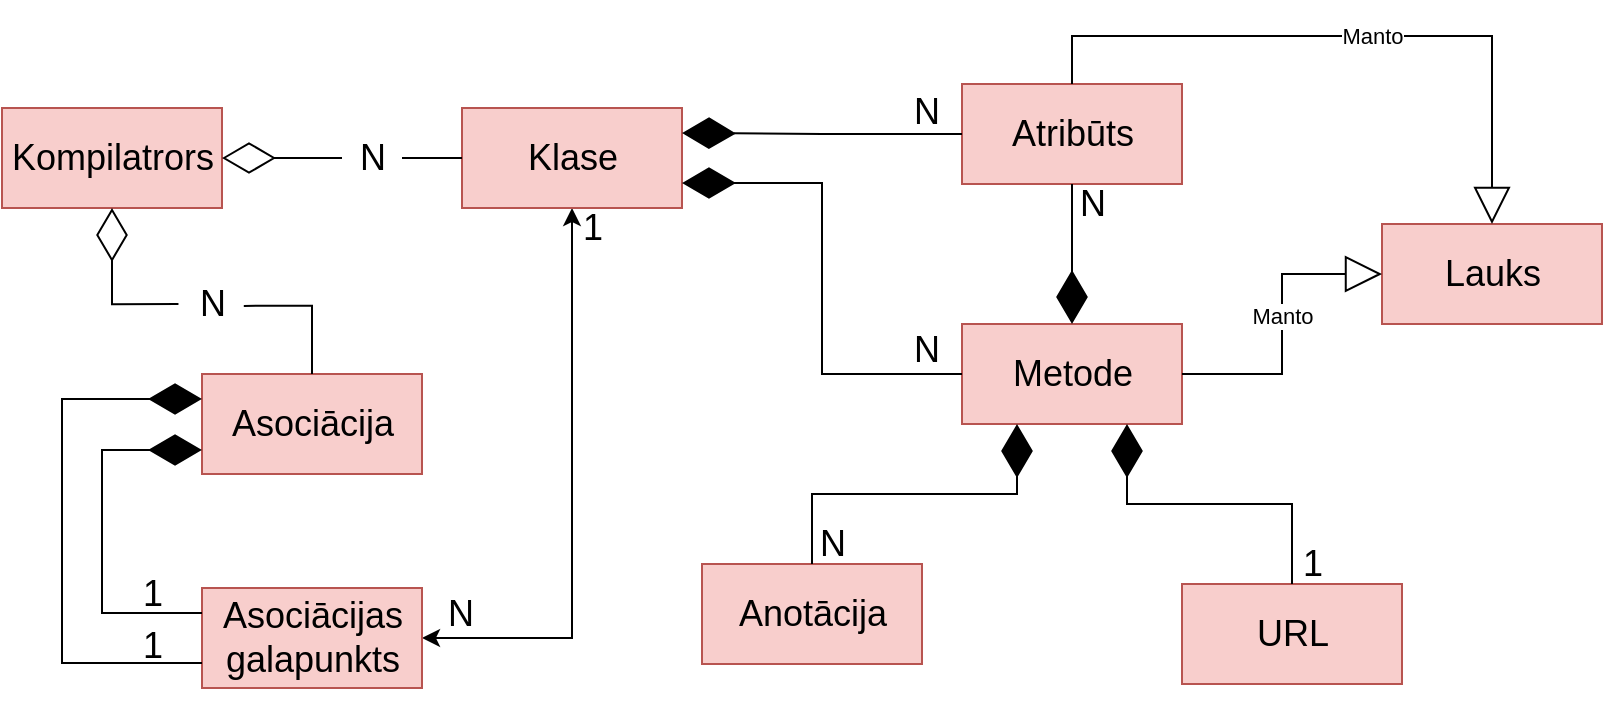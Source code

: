<mxfile version="15.8.7" type="device" pages="5"><diagram id="zoiREDT1F7Ijs_6iFOt9" name="Datu struktūras konceptuālais"><mxGraphModel dx="3238" dy="649" grid="1" gridSize="10" guides="1" tooltips="1" connect="1" arrows="1" fold="1" page="1" pageScale="1" pageWidth="1100" pageHeight="850" math="0" shadow="0"><root><mxCell id="dCap7WPVETCXS2fpJcqG-0"/><mxCell id="dCap7WPVETCXS2fpJcqG-1" parent="dCap7WPVETCXS2fpJcqG-0"/><mxCell id="1X30LmA6P1mnlDHsSmgU-55" value="&lt;font style=&quot;font-size: 18px&quot;&gt;Kompilatrors&lt;/font&gt;" style="html=1;fillColor=#f8cecc;strokeColor=#b85450;" parent="dCap7WPVETCXS2fpJcqG-1" vertex="1"><mxGeometry x="-2050" y="294" width="110" height="50" as="geometry"/></mxCell><mxCell id="1X30LmA6P1mnlDHsSmgU-56" value="&lt;font style=&quot;font-size: 18px&quot;&gt;Asociācija&lt;/font&gt;" style="html=1;fillColor=#f8cecc;strokeColor=#b85450;" parent="dCap7WPVETCXS2fpJcqG-1" vertex="1"><mxGeometry x="-1950" y="427" width="110" height="50" as="geometry"/></mxCell><mxCell id="8J_BtTzIrMUPl2WK_qmS-0" style="edgeStyle=orthogonalEdgeStyle;rounded=0;orthogonalLoop=1;jettySize=auto;html=1;entryX=0.5;entryY=1;entryDx=0;entryDy=0;startArrow=classic;startFill=1;endArrow=classic;endFill=1;" parent="dCap7WPVETCXS2fpJcqG-1" source="1X30LmA6P1mnlDHsSmgU-57" target="1X30LmA6P1mnlDHsSmgU-58" edge="1"><mxGeometry relative="1" as="geometry"/></mxCell><mxCell id="1X30LmA6P1mnlDHsSmgU-57" value="&lt;font style=&quot;font-size: 18px&quot;&gt;Asociācijas &lt;br&gt;galapunkts&lt;/font&gt;" style="html=1;fillColor=#f8cecc;strokeColor=#b85450;" parent="dCap7WPVETCXS2fpJcqG-1" vertex="1"><mxGeometry x="-1950" y="534" width="110" height="50" as="geometry"/></mxCell><mxCell id="1X30LmA6P1mnlDHsSmgU-58" value="&lt;font style=&quot;font-size: 18px&quot;&gt;Klase&lt;/font&gt;" style="html=1;fillColor=#f8cecc;strokeColor=#b85450;" parent="dCap7WPVETCXS2fpJcqG-1" vertex="1"><mxGeometry x="-1820" y="294" width="110" height="50" as="geometry"/></mxCell><mxCell id="1X30LmA6P1mnlDHsSmgU-59" value="&lt;font style=&quot;font-size: 18px&quot;&gt;Anotācija&lt;/font&gt;" style="html=1;fillColor=#f8cecc;strokeColor=#b85450;" parent="dCap7WPVETCXS2fpJcqG-1" vertex="1"><mxGeometry x="-1700" y="522" width="110" height="50" as="geometry"/></mxCell><mxCell id="1X30LmA6P1mnlDHsSmgU-60" value="&lt;font style=&quot;font-size: 18px&quot;&gt;URL&lt;/font&gt;" style="html=1;fillColor=#f8cecc;strokeColor=#b85450;" parent="dCap7WPVETCXS2fpJcqG-1" vertex="1"><mxGeometry x="-1460" y="532" width="110" height="50" as="geometry"/></mxCell><mxCell id="1X30LmA6P1mnlDHsSmgU-61" value="&lt;font style=&quot;font-size: 18px&quot;&gt;Metode&lt;br&gt;&lt;/font&gt;" style="html=1;fillColor=#f8cecc;strokeColor=#b85450;" parent="dCap7WPVETCXS2fpJcqG-1" vertex="1"><mxGeometry x="-1570" y="402" width="110" height="50" as="geometry"/></mxCell><mxCell id="1X30LmA6P1mnlDHsSmgU-62" value="&lt;font style=&quot;font-size: 18px&quot;&gt;Atribūts&lt;/font&gt;" style="html=1;fillColor=#f8cecc;strokeColor=#b85450;" parent="dCap7WPVETCXS2fpJcqG-1" vertex="1"><mxGeometry x="-1570" y="282" width="110" height="50" as="geometry"/></mxCell><mxCell id="1X30LmA6P1mnlDHsSmgU-63" value="&lt;font style=&quot;font-size: 18px&quot;&gt;Lauks&lt;/font&gt;" style="html=1;fillColor=#f8cecc;strokeColor=#b85450;" parent="dCap7WPVETCXS2fpJcqG-1" vertex="1"><mxGeometry x="-1360" y="352" width="110" height="50" as="geometry"/></mxCell><mxCell id="1X30LmA6P1mnlDHsSmgU-64" value="" style="endArrow=diamondThin;endFill=0;endSize=24;html=1;rounded=0;edgeStyle=orthogonalEdgeStyle;entryX=1;entryY=0.5;entryDx=0;entryDy=0;exitX=0;exitY=0.5;exitDx=0;exitDy=0;startArrow=none;" parent="dCap7WPVETCXS2fpJcqG-1" source="znbDDalJNUA2J3Xsc8Hh-0" target="1X30LmA6P1mnlDHsSmgU-55" edge="1"><mxGeometry width="160" relative="1" as="geometry"><mxPoint x="-1810" y="319" as="sourcePoint"/><mxPoint x="-1836.25" y="436" as="targetPoint"/></mxGeometry></mxCell><mxCell id="1X30LmA6P1mnlDHsSmgU-65" value="" style="endArrow=diamondThin;endFill=0;endSize=24;html=1;rounded=0;edgeStyle=orthogonalEdgeStyle;entryX=0.5;entryY=1;entryDx=0;entryDy=0;exitX=-0.059;exitY=0.503;exitDx=0;exitDy=0;startArrow=none;exitPerimeter=0;" parent="dCap7WPVETCXS2fpJcqG-1" source="znbDDalJNUA2J3Xsc8Hh-2" target="1X30LmA6P1mnlDHsSmgU-55" edge="1"><mxGeometry width="160" relative="1" as="geometry"><mxPoint x="-1740" y="383.5" as="sourcePoint"/><mxPoint x="-1940" y="383.5" as="targetPoint"/><Array as="points"><mxPoint x="-1995" y="392"/></Array></mxGeometry></mxCell><mxCell id="1X30LmA6P1mnlDHsSmgU-67" value="Manto" style="endArrow=block;endSize=16;endFill=0;html=1;rounded=0;edgeStyle=orthogonalEdgeStyle;entryX=0.5;entryY=0;entryDx=0;entryDy=0;exitX=0.5;exitY=0;exitDx=0;exitDy=0;" parent="dCap7WPVETCXS2fpJcqG-1" source="1X30LmA6P1mnlDHsSmgU-62" target="1X30LmA6P1mnlDHsSmgU-63" edge="1"><mxGeometry x="0.06" width="160" relative="1" as="geometry"><mxPoint x="-1420" y="288" as="sourcePoint"/><mxPoint x="-1130" y="432" as="targetPoint"/><Array as="points"><mxPoint x="-1515" y="258"/><mxPoint x="-1305" y="258"/></Array><mxPoint as="offset"/></mxGeometry></mxCell><mxCell id="1X30LmA6P1mnlDHsSmgU-68" value="Manto" style="endArrow=block;endSize=16;endFill=0;html=1;rounded=0;edgeStyle=orthogonalEdgeStyle;entryX=0;entryY=0.5;entryDx=0;entryDy=0;exitX=1;exitY=0.5;exitDx=0;exitDy=0;" parent="dCap7WPVETCXS2fpJcqG-1" source="1X30LmA6P1mnlDHsSmgU-61" target="1X30LmA6P1mnlDHsSmgU-63" edge="1"><mxGeometry x="0.06" width="160" relative="1" as="geometry"><mxPoint x="-1505" y="282" as="sourcePoint"/><mxPoint x="-1285" y="396" as="targetPoint"/><Array as="points"><mxPoint x="-1410" y="427"/><mxPoint x="-1410" y="377"/></Array><mxPoint as="offset"/></mxGeometry></mxCell><mxCell id="1X30LmA6P1mnlDHsSmgU-70" value="" style="endArrow=diamondThin;endFill=1;endSize=24;html=1;rounded=0;edgeStyle=orthogonalEdgeStyle;entryX=1;entryY=0.25;entryDx=0;entryDy=0;exitX=0;exitY=0.5;exitDx=0;exitDy=0;" parent="dCap7WPVETCXS2fpJcqG-1" source="1X30LmA6P1mnlDHsSmgU-62" target="1X30LmA6P1mnlDHsSmgU-58" edge="1"><mxGeometry width="160" relative="1" as="geometry"><mxPoint x="-1580" y="332" as="sourcePoint"/><mxPoint x="-1700" y="332" as="targetPoint"/></mxGeometry></mxCell><mxCell id="1X30LmA6P1mnlDHsSmgU-71" value="" style="endArrow=diamondThin;endFill=1;endSize=24;html=1;rounded=0;edgeStyle=orthogonalEdgeStyle;entryX=1;entryY=0.75;entryDx=0;entryDy=0;exitX=0;exitY=0.5;exitDx=0;exitDy=0;" parent="dCap7WPVETCXS2fpJcqG-1" source="1X30LmA6P1mnlDHsSmgU-61" target="1X30LmA6P1mnlDHsSmgU-58" edge="1"><mxGeometry width="160" relative="1" as="geometry"><mxPoint x="-1540" y="342.52" as="sourcePoint"/><mxPoint x="-1680" y="352.02" as="targetPoint"/></mxGeometry></mxCell><mxCell id="zGy6uBjEmkOOq_y5o1Yu-3" value="" style="endArrow=diamondThin;endFill=1;endSize=24;html=1;rounded=0;edgeStyle=orthogonalEdgeStyle;entryX=0.25;entryY=1;entryDx=0;entryDy=0;exitX=0.5;exitY=0;exitDx=0;exitDy=0;" parent="dCap7WPVETCXS2fpJcqG-1" source="1X30LmA6P1mnlDHsSmgU-59" target="1X30LmA6P1mnlDHsSmgU-61" edge="1"><mxGeometry width="160" relative="1" as="geometry"><mxPoint x="-1480" y="476" as="sourcePoint"/><mxPoint x="-1620" y="418" as="targetPoint"/></mxGeometry></mxCell><mxCell id="zGy6uBjEmkOOq_y5o1Yu-4" value="" style="endArrow=diamondThin;endFill=1;endSize=24;html=1;rounded=0;edgeStyle=orthogonalEdgeStyle;entryX=0.75;entryY=1;entryDx=0;entryDy=0;exitX=0.5;exitY=0;exitDx=0;exitDy=0;" parent="dCap7WPVETCXS2fpJcqG-1" source="1X30LmA6P1mnlDHsSmgU-60" target="1X30LmA6P1mnlDHsSmgU-61" edge="1"><mxGeometry width="160" relative="1" as="geometry"><mxPoint x="-1675" y="512" as="sourcePoint"/><mxPoint x="-1532.5" y="412" as="targetPoint"/></mxGeometry></mxCell><mxCell id="NGpFbj_7rQAwpinRCwPD-1" value="" style="endArrow=diamondThin;endFill=1;endSize=24;html=1;rounded=0;edgeStyle=orthogonalEdgeStyle;entryX=0.5;entryY=0;entryDx=0;entryDy=0;exitX=0.5;exitY=1;exitDx=0;exitDy=0;" parent="dCap7WPVETCXS2fpJcqG-1" source="1X30LmA6P1mnlDHsSmgU-62" target="1X30LmA6P1mnlDHsSmgU-61" edge="1"><mxGeometry width="160" relative="1" as="geometry"><mxPoint x="-1395" y="542" as="sourcePoint"/><mxPoint x="-1477.5" y="462" as="targetPoint"/></mxGeometry></mxCell><mxCell id="uBJ5jrywEkAJ2fTWrUwx-0" value="" style="endArrow=diamondThin;endFill=1;endSize=24;html=1;rounded=0;edgeStyle=orthogonalEdgeStyle;entryX=0;entryY=0.25;entryDx=0;entryDy=0;exitX=0;exitY=0.75;exitDx=0;exitDy=0;startArrow=none;" parent="dCap7WPVETCXS2fpJcqG-1" target="1X30LmA6P1mnlDHsSmgU-56" edge="1"><mxGeometry width="160" relative="1" as="geometry"><mxPoint x="-2020" y="572" as="sourcePoint"/><mxPoint x="-2010" y="420" as="targetPoint"/><Array as="points"><mxPoint x="-1950" y="440"/></Array></mxGeometry></mxCell><mxCell id="gT0Z_tqPzL-A2IeEppYE-0" value="" style="endArrow=diamondThin;endFill=1;endSize=24;html=1;rounded=0;edgeStyle=orthogonalEdgeStyle;entryX=0;entryY=0.75;entryDx=0;entryDy=0;exitX=0;exitY=0.25;exitDx=0;exitDy=0;" parent="dCap7WPVETCXS2fpJcqG-1" source="1X30LmA6P1mnlDHsSmgU-57" target="1X30LmA6P1mnlDHsSmgU-56" edge="1"><mxGeometry width="160" relative="1" as="geometry"><mxPoint x="-1950" y="617.99" as="sourcePoint"/><mxPoint x="-1950" y="485.99" as="targetPoint"/><Array as="points"><mxPoint x="-2000" y="547"/><mxPoint x="-2000" y="465"/><mxPoint x="-1950" y="465"/></Array></mxGeometry></mxCell><mxCell id="znbDDalJNUA2J3Xsc8Hh-0" value="&lt;font style=&quot;font-size: 18px&quot;&gt;N&lt;/font&gt;" style="text;html=1;align=center;verticalAlign=middle;resizable=0;points=[];autosize=1;strokeColor=none;fillColor=none;fontSize=12;" parent="dCap7WPVETCXS2fpJcqG-1" vertex="1"><mxGeometry x="-1880" y="309" width="30" height="20" as="geometry"/></mxCell><mxCell id="znbDDalJNUA2J3Xsc8Hh-1" value="" style="endArrow=none;endFill=0;endSize=24;html=1;rounded=0;edgeStyle=orthogonalEdgeStyle;entryX=1;entryY=0.5;entryDx=0;entryDy=0;exitX=0;exitY=0.5;exitDx=0;exitDy=0;" parent="dCap7WPVETCXS2fpJcqG-1" source="1X30LmA6P1mnlDHsSmgU-58" target="znbDDalJNUA2J3Xsc8Hh-0" edge="1"><mxGeometry width="160" relative="1" as="geometry"><mxPoint x="-1820" y="319" as="sourcePoint"/><mxPoint x="-1940" y="319" as="targetPoint"/></mxGeometry></mxCell><mxCell id="znbDDalJNUA2J3Xsc8Hh-2" value="&lt;font style=&quot;font-size: 18px&quot;&gt;N&lt;/font&gt;" style="text;html=1;align=center;verticalAlign=middle;resizable=0;points=[];autosize=1;strokeColor=none;fillColor=none;fontSize=12;" parent="dCap7WPVETCXS2fpJcqG-1" vertex="1"><mxGeometry x="-1960" y="382" width="30" height="20" as="geometry"/></mxCell><mxCell id="znbDDalJNUA2J3Xsc8Hh-3" value="" style="endArrow=none;endFill=0;endSize=24;html=1;rounded=0;edgeStyle=orthogonalEdgeStyle;exitX=0.5;exitY=0;exitDx=0;exitDy=0;entryX=1.03;entryY=0.547;entryDx=0;entryDy=0;entryPerimeter=0;" parent="dCap7WPVETCXS2fpJcqG-1" source="1X30LmA6P1mnlDHsSmgU-56" target="znbDDalJNUA2J3Xsc8Hh-2" edge="1"><mxGeometry width="160" relative="1" as="geometry"><mxPoint x="-1895" y="427" as="sourcePoint"/><mxPoint x="-1870" y="420" as="targetPoint"/><Array as="points"/></mxGeometry></mxCell><mxCell id="znbDDalJNUA2J3Xsc8Hh-11" value="&lt;font style=&quot;font-size: 18px&quot;&gt;1&lt;/font&gt;" style="text;html=1;align=center;verticalAlign=middle;resizable=0;points=[];autosize=1;strokeColor=none;fillColor=none;fontSize=12;" parent="dCap7WPVETCXS2fpJcqG-1" vertex="1"><mxGeometry x="-1990" y="527" width="30" height="20" as="geometry"/></mxCell><mxCell id="znbDDalJNUA2J3Xsc8Hh-13" value="" style="endArrow=none;endFill=1;endSize=24;html=1;rounded=0;edgeStyle=orthogonalEdgeStyle;entryX=0;entryY=0.25;entryDx=0;entryDy=0;exitX=0;exitY=0.75;exitDx=0;exitDy=0;" parent="dCap7WPVETCXS2fpJcqG-1" source="1X30LmA6P1mnlDHsSmgU-57" edge="1"><mxGeometry width="160" relative="1" as="geometry"><mxPoint x="-1950" y="571.5" as="sourcePoint"/><mxPoint x="-2020" y="562" as="targetPoint"/><Array as="points"><mxPoint x="-2020" y="572"/><mxPoint x="-2070" y="572"/></Array></mxGeometry></mxCell><mxCell id="znbDDalJNUA2J3Xsc8Hh-14" value="&lt;font style=&quot;font-size: 18px&quot;&gt;1&lt;/font&gt;" style="text;html=1;align=center;verticalAlign=middle;resizable=0;points=[];autosize=1;strokeColor=none;fillColor=none;fontSize=12;" parent="dCap7WPVETCXS2fpJcqG-1" vertex="1"><mxGeometry x="-1990" y="553" width="30" height="20" as="geometry"/></mxCell><mxCell id="znbDDalJNUA2J3Xsc8Hh-15" value="&lt;font style=&quot;font-size: 18px&quot;&gt;1&lt;/font&gt;" style="text;html=1;align=center;verticalAlign=middle;resizable=0;points=[];autosize=1;strokeColor=none;fillColor=none;fontSize=12;" parent="dCap7WPVETCXS2fpJcqG-1" vertex="1"><mxGeometry x="-1770" y="344" width="30" height="20" as="geometry"/></mxCell><mxCell id="znbDDalJNUA2J3Xsc8Hh-16" value="&lt;font style=&quot;font-size: 18px&quot;&gt;N&lt;/font&gt;" style="text;html=1;align=center;verticalAlign=middle;resizable=0;points=[];autosize=1;strokeColor=none;fillColor=none;fontSize=12;" parent="dCap7WPVETCXS2fpJcqG-1" vertex="1"><mxGeometry x="-1836" y="537" width="30" height="20" as="geometry"/></mxCell><mxCell id="znbDDalJNUA2J3Xsc8Hh-17" value="&lt;font style=&quot;font-size: 18px&quot;&gt;N&lt;/font&gt;" style="text;html=1;align=center;verticalAlign=middle;resizable=0;points=[];autosize=1;strokeColor=none;fillColor=none;fontSize=12;" parent="dCap7WPVETCXS2fpJcqG-1" vertex="1"><mxGeometry x="-1650" y="502" width="30" height="20" as="geometry"/></mxCell><mxCell id="znbDDalJNUA2J3Xsc8Hh-18" value="&lt;font style=&quot;font-size: 18px&quot;&gt;1&lt;/font&gt;" style="text;html=1;align=center;verticalAlign=middle;resizable=0;points=[];autosize=1;strokeColor=none;fillColor=none;fontSize=12;" parent="dCap7WPVETCXS2fpJcqG-1" vertex="1"><mxGeometry x="-1410" y="512" width="30" height="20" as="geometry"/></mxCell><mxCell id="znbDDalJNUA2J3Xsc8Hh-19" value="&lt;font style=&quot;font-size: 18px&quot;&gt;N&lt;/font&gt;" style="text;html=1;align=center;verticalAlign=middle;resizable=0;points=[];autosize=1;strokeColor=none;fillColor=none;fontSize=12;" parent="dCap7WPVETCXS2fpJcqG-1" vertex="1"><mxGeometry x="-1520" y="332" width="30" height="20" as="geometry"/></mxCell><mxCell id="znbDDalJNUA2J3Xsc8Hh-20" value="&lt;font style=&quot;font-size: 18px&quot;&gt;N&lt;/font&gt;" style="text;html=1;align=center;verticalAlign=middle;resizable=0;points=[];autosize=1;strokeColor=none;fillColor=none;fontSize=12;" parent="dCap7WPVETCXS2fpJcqG-1" vertex="1"><mxGeometry x="-1603" y="286" width="30" height="20" as="geometry"/></mxCell><mxCell id="znbDDalJNUA2J3Xsc8Hh-22" value="&lt;font style=&quot;font-size: 18px&quot;&gt;N&lt;/font&gt;" style="text;html=1;align=center;verticalAlign=middle;resizable=0;points=[];autosize=1;strokeColor=none;fillColor=none;fontSize=12;" parent="dCap7WPVETCXS2fpJcqG-1" vertex="1"><mxGeometry x="-1603" y="405" width="30" height="20" as="geometry"/></mxCell></root></mxGraphModel></diagram><diagram id="7184PFlI9xd73d-IkcdI" name="Datu struktūras"><mxGraphModel dx="2138" dy="649" grid="1" gridSize="10" guides="1" tooltips="1" connect="1" arrows="1" fold="1" page="1" pageScale="1" pageWidth="1100" pageHeight="850" math="0" shadow="0"><root><mxCell id="0"/><mxCell id="1" parent="0"/><mxCell id="T1A6cTYUnmXo1yVeipWF-57" value="Kompilators" style="swimlane;fontStyle=0;childLayout=stackLayout;horizontal=1;startSize=26;fillColor=#f8cecc;horizontalStack=0;resizeParent=1;resizeParentMax=0;resizeLast=0;collapsible=1;marginBottom=0;strokeColor=#b85450;fontSize=12;" parent="1" vertex="1"><mxGeometry x="-1055" y="110" width="140" height="104" as="geometry"/></mxCell><mxCell id="T1A6cTYUnmXo1yVeipWF-58" value="+ klases: saraksts" style="text;strokeColor=#d6b656;fillColor=#fff2cc;align=left;verticalAlign=top;spacingLeft=4;spacingRight=4;overflow=hidden;rotatable=0;points=[[0,0.5],[1,0.5]];portConstraint=eastwest;fontSize=12;" parent="T1A6cTYUnmXo1yVeipWF-57" vertex="1"><mxGeometry y="26" width="140" height="26" as="geometry"/></mxCell><mxCell id="T1A6cTYUnmXo1yVeipWF-59" value="+ asociācijas: saraksts" style="text;strokeColor=#d6b656;fillColor=#fff2cc;align=left;verticalAlign=top;spacingLeft=4;spacingRight=4;overflow=hidden;rotatable=0;points=[[0,0.5],[1,0.5]];portConstraint=eastwest;fontSize=12;" parent="T1A6cTYUnmXo1yVeipWF-57" vertex="1"><mxGeometry y="52" width="140" height="26" as="geometry"/></mxCell><mxCell id="T1A6cTYUnmXo1yVeipWF-60" value="+ kļūdas: saraksts" style="text;strokeColor=#d6b656;fillColor=#fff2cc;align=left;verticalAlign=top;spacingLeft=4;spacingRight=4;overflow=hidden;rotatable=0;points=[[0,0.5],[1,0.5]];portConstraint=eastwest;fontSize=12;" parent="T1A6cTYUnmXo1yVeipWF-57" vertex="1"><mxGeometry y="78" width="140" height="26" as="geometry"/></mxCell><mxCell id="T1A6cTYUnmXo1yVeipWF-61" value="Asociācija" style="swimlane;fontStyle=0;childLayout=stackLayout;horizontal=1;startSize=26;fillColor=#f8cecc;horizontalStack=0;resizeParent=1;resizeParentMax=0;resizeLast=0;collapsible=1;marginBottom=0;strokeColor=#b85450;fontSize=12;" parent="1" vertex="1"><mxGeometry x="-1000" y="318" width="190" height="130" as="geometry"/></mxCell><mxCell id="T1A6cTYUnmXo1yVeipWF-62" value="+ avots: asociācijas galapunkts" style="text;strokeColor=#d6b656;fillColor=#fff2cc;align=left;verticalAlign=top;spacingLeft=4;spacingRight=4;overflow=hidden;rotatable=0;points=[[0,0.5],[1,0.5]];portConstraint=eastwest;fontSize=12;" parent="T1A6cTYUnmXo1yVeipWF-61" vertex="1"><mxGeometry y="26" width="190" height="26" as="geometry"/></mxCell><mxCell id="T1A6cTYUnmXo1yVeipWF-63" value="+ mērķis: asociācijas galapunkts" style="text;strokeColor=#d6b656;fillColor=#fff2cc;align=left;verticalAlign=top;spacingLeft=4;spacingRight=4;overflow=hidden;rotatable=0;points=[[0,0.5],[1,0.5]];portConstraint=eastwest;fontSize=12;" parent="T1A6cTYUnmXo1yVeipWF-61" vertex="1"><mxGeometry y="52" width="190" height="26" as="geometry"/></mxCell><mxCell id="T1A6cTYUnmXo1yVeipWF-66" value="+ ir kompozīcija: boolean" style="text;strokeColor=#d6b656;fillColor=#fff2cc;align=left;verticalAlign=top;spacingLeft=4;spacingRight=4;overflow=hidden;rotatable=0;points=[[0,0.5],[1,0.5]];portConstraint=eastwest;fontSize=12;" parent="T1A6cTYUnmXo1yVeipWF-61" vertex="1"><mxGeometry y="78" width="190" height="26" as="geometry"/></mxCell><mxCell id="T1A6cTYUnmXo1yVeipWF-67" value="+ rinda: vesels nenegatīvs skaitlis" style="text;strokeColor=#d6b656;fillColor=#fff2cc;align=left;verticalAlign=top;spacingLeft=4;spacingRight=4;overflow=hidden;rotatable=0;points=[[0,0.5],[1,0.5]];portConstraint=eastwest;fontSize=12;" parent="T1A6cTYUnmXo1yVeipWF-61" vertex="1"><mxGeometry y="104" width="190" height="26" as="geometry"/></mxCell><mxCell id="T1A6cTYUnmXo1yVeipWF-68" value="Klase" style="swimlane;fontStyle=0;childLayout=stackLayout;horizontal=1;startSize=26;fillColor=#f8cecc;horizontalStack=0;resizeParent=1;resizeParentMax=0;resizeLast=0;collapsible=1;marginBottom=0;strokeColor=#b85450;fontSize=12;" parent="1" vertex="1"><mxGeometry x="-740" y="110" width="190" height="208" as="geometry"/></mxCell><mxCell id="T1A6cTYUnmXo1yVeipWF-69" value="+ atribūti: saraksts" style="text;strokeColor=#d6b656;fillColor=#fff2cc;align=left;verticalAlign=top;spacingLeft=4;spacingRight=4;overflow=hidden;rotatable=0;points=[[0,0.5],[1,0.5]];portConstraint=eastwest;fontSize=12;" parent="T1A6cTYUnmXo1yVeipWF-68" vertex="1"><mxGeometry y="26" width="190" height="26" as="geometry"/></mxCell><mxCell id="T1A6cTYUnmXo1yVeipWF-70" value="+ metodes: saraksts" style="text;strokeColor=#d6b656;fillColor=#fff2cc;align=left;verticalAlign=top;spacingLeft=4;spacingRight=4;overflow=hidden;rotatable=0;points=[[0,0.5],[1,0.5]];portConstraint=eastwest;fontSize=12;" parent="T1A6cTYUnmXo1yVeipWF-68" vertex="1"><mxGeometry y="52" width="190" height="26" as="geometry"/></mxCell><mxCell id="T1A6cTYUnmXo1yVeipWF-71" value="+ asociāciju galapunkti: saraksts" style="text;strokeColor=#d6b656;fillColor=#fff2cc;align=left;verticalAlign=top;spacingLeft=4;spacingRight=4;overflow=hidden;rotatable=0;points=[[0,0.5],[1,0.5]];portConstraint=eastwest;fontSize=12;" parent="T1A6cTYUnmXo1yVeipWF-68" vertex="1"><mxGeometry y="78" width="190" height="26" as="geometry"/></mxCell><mxCell id="T1A6cTYUnmXo1yVeipWF-72" value="+ virsklase: klase" style="text;strokeColor=#d6b656;fillColor=#fff2cc;align=left;verticalAlign=top;spacingLeft=4;spacingRight=4;overflow=hidden;rotatable=0;points=[[0,0.5],[1,0.5]];portConstraint=eastwest;fontSize=12;" parent="T1A6cTYUnmXo1yVeipWF-68" vertex="1"><mxGeometry y="104" width="190" height="26" as="geometry"/></mxCell><mxCell id="T1A6cTYUnmXo1yVeipWF-73" value="+ klases vārds: string" style="text;strokeColor=#d6b656;fillColor=#fff2cc;align=left;verticalAlign=top;spacingLeft=4;spacingRight=4;overflow=hidden;rotatable=0;points=[[0,0.5],[1,0.5]];portConstraint=eastwest;fontSize=12;" parent="T1A6cTYUnmXo1yVeipWF-68" vertex="1"><mxGeometry y="130" width="190" height="26" as="geometry"/></mxCell><mxCell id="T1A6cTYUnmXo1yVeipWF-74" value="+ rinda: vesels nenegatīvs skaitlis" style="text;strokeColor=#d6b656;fillColor=#fff2cc;align=left;verticalAlign=top;spacingLeft=4;spacingRight=4;overflow=hidden;rotatable=0;points=[[0,0.5],[1,0.5]];portConstraint=eastwest;fontSize=12;" parent="T1A6cTYUnmXo1yVeipWF-68" vertex="1"><mxGeometry y="156" width="190" height="26" as="geometry"/></mxCell><mxCell id="T1A6cTYUnmXo1yVeipWF-75" value="+ ir virsklase: boolean" style="text;strokeColor=#d6b656;fillColor=#fff2cc;align=left;verticalAlign=top;spacingLeft=4;spacingRight=4;overflow=hidden;rotatable=0;points=[[0,0.5],[1,0.5]];portConstraint=eastwest;fontSize=12;" parent="T1A6cTYUnmXo1yVeipWF-68" vertex="1"><mxGeometry y="182" width="190" height="26" as="geometry"/></mxCell><mxCell id="T1A6cTYUnmXo1yVeipWF-76" value="Lauks" style="swimlane;fontStyle=0;childLayout=stackLayout;horizontal=1;startSize=26;fillColor=#f8cecc;horizontalStack=0;resizeParent=1;resizeParentMax=0;resizeLast=0;collapsible=1;marginBottom=0;strokeColor=#b85450;fontSize=12;" parent="1" vertex="1"><mxGeometry x="-200" y="214" width="190" height="156" as="geometry"/></mxCell><mxCell id="T1A6cTYUnmXo1yVeipWF-77" value="+ tips: string" style="text;strokeColor=#d6b656;fillColor=#fff2cc;align=left;verticalAlign=top;spacingLeft=4;spacingRight=4;overflow=hidden;rotatable=0;points=[[0,0.5],[1,0.5]];portConstraint=eastwest;fontSize=12;" parent="T1A6cTYUnmXo1yVeipWF-76" vertex="1"><mxGeometry y="26" width="190" height="26" as="geometry"/></mxCell><mxCell id="T1A6cTYUnmXo1yVeipWF-78" value="+ primitīvais tips: string" style="text;strokeColor=#d6b656;fillColor=#fff2cc;align=left;verticalAlign=top;spacingLeft=4;spacingRight=4;overflow=hidden;rotatable=0;points=[[0,0.5],[1,0.5]];portConstraint=eastwest;fontSize=12;" parent="T1A6cTYUnmXo1yVeipWF-76" vertex="1"><mxGeometry y="52" width="190" height="26" as="geometry"/></mxCell><mxCell id="T1A6cTYUnmXo1yVeipWF-79" value="+ vārds: string" style="text;strokeColor=#d6b656;fillColor=#fff2cc;align=left;verticalAlign=top;spacingLeft=4;spacingRight=4;overflow=hidden;rotatable=0;points=[[0,0.5],[1,0.5]];portConstraint=eastwest;fontSize=12;" parent="T1A6cTYUnmXo1yVeipWF-76" vertex="1"><mxGeometry y="78" width="190" height="26" as="geometry"/></mxCell><mxCell id="T1A6cTYUnmXo1yVeipWF-80" value="+ aizsardzība: string" style="text;strokeColor=#d6b656;fillColor=#fff2cc;align=left;verticalAlign=top;spacingLeft=4;spacingRight=4;overflow=hidden;rotatable=0;points=[[0,0.5],[1,0.5]];portConstraint=eastwest;fontSize=12;" parent="T1A6cTYUnmXo1yVeipWF-76" vertex="1"><mxGeometry y="104" width="190" height="26" as="geometry"/></mxCell><mxCell id="T1A6cTYUnmXo1yVeipWF-81" value="+ rinda: vesels nenegatīvs skaitlis" style="text;strokeColor=#d6b656;fillColor=#fff2cc;align=left;verticalAlign=top;spacingLeft=4;spacingRight=4;overflow=hidden;rotatable=0;points=[[0,0.5],[1,0.5]];portConstraint=eastwest;fontSize=12;" parent="T1A6cTYUnmXo1yVeipWF-76" vertex="1"><mxGeometry y="130" width="190" height="26" as="geometry"/></mxCell><mxCell id="T1A6cTYUnmXo1yVeipWF-82" value="Atribūts" style="swimlane;fontStyle=0;childLayout=stackLayout;horizontal=1;startSize=26;fillColor=#f8cecc;horizontalStack=0;resizeParent=1;resizeParentMax=0;resizeLast=0;collapsible=1;marginBottom=0;strokeColor=#b85450;fontSize=12;" parent="1" vertex="1"><mxGeometry x="-460" y="70" width="190" height="52" as="geometry"/></mxCell><mxCell id="T1A6cTYUnmXo1yVeipWF-83" value="+ iegūstamā vērtība: string" style="text;strokeColor=#d6b656;fillColor=#fff2cc;align=left;verticalAlign=top;spacingLeft=4;spacingRight=4;overflow=hidden;rotatable=0;points=[[0,0.5],[1,0.5]];portConstraint=eastwest;fontSize=12;" parent="T1A6cTYUnmXo1yVeipWF-82" vertex="1"><mxGeometry y="26" width="190" height="26" as="geometry"/></mxCell><mxCell id="T1A6cTYUnmXo1yVeipWF-84" value="Metode" style="swimlane;fontStyle=0;childLayout=stackLayout;horizontal=1;startSize=26;fillColor=#f8cecc;horizontalStack=0;resizeParent=1;resizeParentMax=0;resizeLast=0;collapsible=1;marginBottom=0;strokeColor=#b85450;fontSize=12;" parent="1" vertex="1"><mxGeometry x="-450" y="162" width="190" height="130" as="geometry"/></mxCell><mxCell id="T1A6cTYUnmXo1yVeipWF-85" value="+ argumenti: saraksts" style="text;strokeColor=#d6b656;fillColor=#fff2cc;align=left;verticalAlign=top;spacingLeft=4;spacingRight=4;overflow=hidden;rotatable=0;points=[[0,0.5],[1,0.5]];portConstraint=eastwest;fontSize=12;" parent="T1A6cTYUnmXo1yVeipWF-84" vertex="1"><mxGeometry y="26" width="190" height="26" as="geometry"/></mxCell><mxCell id="T1A6cTYUnmXo1yVeipWF-86" value="+ anotācijas: saraksts" style="text;strokeColor=#d6b656;fillColor=#fff2cc;align=left;verticalAlign=top;spacingLeft=4;spacingRight=4;overflow=hidden;rotatable=0;points=[[0,0.5],[1,0.5]];portConstraint=eastwest;fontSize=12;" parent="T1A6cTYUnmXo1yVeipWF-84" vertex="1"><mxGeometry y="52" width="190" height="26" as="geometry"/></mxCell><mxCell id="T1A6cTYUnmXo1yVeipWF-87" value="+ URL: URL" style="text;strokeColor=#d6b656;fillColor=#fff2cc;align=left;verticalAlign=top;spacingLeft=4;spacingRight=4;overflow=hidden;rotatable=0;points=[[0,0.5],[1,0.5]];portConstraint=eastwest;fontSize=12;" parent="T1A6cTYUnmXo1yVeipWF-84" vertex="1"><mxGeometry y="78" width="190" height="26" as="geometry"/></mxCell><mxCell id="T1A6cTYUnmXo1yVeipWF-88" value="+ atgriežamā vertība: string" style="text;strokeColor=#d6b656;fillColor=#fff2cc;align=left;verticalAlign=top;spacingLeft=4;spacingRight=4;overflow=hidden;rotatable=0;points=[[0,0.5],[1,0.5]];portConstraint=eastwest;fontSize=12;" parent="T1A6cTYUnmXo1yVeipWF-84" vertex="1"><mxGeometry y="104" width="190" height="26" as="geometry"/></mxCell><mxCell id="T1A6cTYUnmXo1yVeipWF-89" value="Asociācijas galapunkts" style="swimlane;fontStyle=0;childLayout=stackLayout;horizontal=1;startSize=26;fillColor=#f8cecc;horizontalStack=0;resizeParent=1;resizeParentMax=0;resizeLast=0;collapsible=1;marginBottom=0;strokeColor=#b85450;fontSize=12;" parent="1" vertex="1"><mxGeometry x="-840" y="560" width="190" height="130" as="geometry"/></mxCell><mxCell id="T1A6cTYUnmXo1yVeipWF-90" value="+ lomas vārds: string" style="text;strokeColor=#d6b656;fillColor=#fff2cc;align=left;verticalAlign=top;spacingLeft=4;spacingRight=4;overflow=hidden;rotatable=0;points=[[0,0.5],[1,0.5]];portConstraint=eastwest;fontSize=12;" parent="T1A6cTYUnmXo1yVeipWF-89" vertex="1"><mxGeometry y="26" width="190" height="26" as="geometry"/></mxCell><mxCell id="T1A6cTYUnmXo1yVeipWF-91" value="+ klase: klase" style="text;strokeColor=#d6b656;fillColor=#fff2cc;align=left;verticalAlign=top;spacingLeft=4;spacingRight=4;overflow=hidden;rotatable=0;points=[[0,0.5],[1,0.5]];portConstraint=eastwest;fontSize=12;" parent="T1A6cTYUnmXo1yVeipWF-89" vertex="1"><mxGeometry y="52" width="190" height="26" as="geometry"/></mxCell><mxCell id="T1A6cTYUnmXo1yVeipWF-92" value="+ ir avots: boolean" style="text;strokeColor=#d6b656;fillColor=#fff2cc;align=left;verticalAlign=top;spacingLeft=4;spacingRight=4;overflow=hidden;rotatable=0;points=[[0,0.5],[1,0.5]];portConstraint=eastwest;fontSize=12;" parent="T1A6cTYUnmXo1yVeipWF-89" vertex="1"><mxGeometry y="78" width="190" height="26" as="geometry"/></mxCell><mxCell id="T1A6cTYUnmXo1yVeipWF-93" value="+ ID: vesels nenegatīvs skaitlis" style="text;strokeColor=#d6b656;fillColor=#fff2cc;align=left;verticalAlign=top;spacingLeft=4;spacingRight=4;overflow=hidden;rotatable=0;points=[[0,0.5],[1,0.5]];portConstraint=eastwest;fontSize=12;" parent="T1A6cTYUnmXo1yVeipWF-89" vertex="1"><mxGeometry y="104" width="190" height="26" as="geometry"/></mxCell><mxCell id="T1A6cTYUnmXo1yVeipWF-94" value="URL" style="swimlane;fontStyle=0;childLayout=stackLayout;horizontal=1;startSize=26;fillColor=#f8cecc;horizontalStack=0;resizeParent=1;resizeParentMax=0;resizeLast=0;collapsible=1;marginBottom=0;strokeColor=#b85450;fontSize=12;" parent="1" vertex="1"><mxGeometry x="-330" y="560" width="190" height="130" as="geometry"/></mxCell><mxCell id="T1A6cTYUnmXo1yVeipWF-95" value="+ protokols: string" style="text;strokeColor=#d6b656;fillColor=#fff2cc;align=left;verticalAlign=top;spacingLeft=4;spacingRight=4;overflow=hidden;rotatable=0;points=[[0,0.5],[1,0.5]];portConstraint=eastwest;fontSize=12;" parent="T1A6cTYUnmXo1yVeipWF-94" vertex="1"><mxGeometry y="26" width="190" height="26" as="geometry"/></mxCell><mxCell id="T1A6cTYUnmXo1yVeipWF-96" value="+ lokācija: string" style="text;strokeColor=#d6b656;fillColor=#fff2cc;align=left;verticalAlign=top;spacingLeft=4;spacingRight=4;overflow=hidden;rotatable=0;points=[[0,0.5],[1,0.5]];portConstraint=eastwest;fontSize=12;" parent="T1A6cTYUnmXo1yVeipWF-94" vertex="1"><mxGeometry y="52" width="190" height="26" as="geometry"/></mxCell><mxCell id="T1A6cTYUnmXo1yVeipWF-97" value="+ metodes ceļš: string" style="text;strokeColor=#d6b656;fillColor=#fff2cc;align=left;verticalAlign=top;spacingLeft=4;spacingRight=4;overflow=hidden;rotatable=0;points=[[0,0.5],[1,0.5]];portConstraint=eastwest;fontSize=12;" parent="T1A6cTYUnmXo1yVeipWF-94" vertex="1"><mxGeometry y="78" width="190" height="26" as="geometry"/></mxCell><mxCell id="T1A6cTYUnmXo1yVeipWF-98" value="+ rinda: vesels nenegatīvs skaitlis" style="text;strokeColor=#d6b656;fillColor=#fff2cc;align=left;verticalAlign=top;spacingLeft=4;spacingRight=4;overflow=hidden;rotatable=0;points=[[0,0.5],[1,0.5]];portConstraint=eastwest;fontSize=12;" parent="T1A6cTYUnmXo1yVeipWF-94" vertex="1"><mxGeometry y="104" width="190" height="26" as="geometry"/></mxCell><mxCell id="T1A6cTYUnmXo1yVeipWF-99" value="Anotācija" style="swimlane;fontStyle=0;childLayout=stackLayout;horizontal=1;startSize=26;fillColor=#f8cecc;horizontalStack=0;resizeParent=1;resizeParentMax=0;resizeLast=0;collapsible=1;marginBottom=0;strokeColor=#b85450;fontSize=12;" parent="1" vertex="1"><mxGeometry x="-570" y="560" width="190" height="104" as="geometry"/></mxCell><mxCell id="T1A6cTYUnmXo1yVeipWF-100" value="+ tips: string" style="text;strokeColor=#d6b656;fillColor=#fff2cc;align=left;verticalAlign=top;spacingLeft=4;spacingRight=4;overflow=hidden;rotatable=0;points=[[0,0.5],[1,0.5]];portConstraint=eastwest;fontSize=12;" parent="T1A6cTYUnmXo1yVeipWF-99" vertex="1"><mxGeometry y="26" width="190" height="26" as="geometry"/></mxCell><mxCell id="T1A6cTYUnmXo1yVeipWF-101" value="+ definīcija: string" style="text;strokeColor=#d6b656;fillColor=#fff2cc;align=left;verticalAlign=top;spacingLeft=4;spacingRight=4;overflow=hidden;rotatable=0;points=[[0,0.5],[1,0.5]];portConstraint=eastwest;fontSize=12;" parent="T1A6cTYUnmXo1yVeipWF-99" vertex="1"><mxGeometry y="52" width="190" height="26" as="geometry"/></mxCell><mxCell id="T1A6cTYUnmXo1yVeipWF-102" value="+ rinda: vesels nenegatīvs skaitlis" style="text;strokeColor=#d6b656;fillColor=#fff2cc;align=left;verticalAlign=top;spacingLeft=4;spacingRight=4;overflow=hidden;rotatable=0;points=[[0,0.5],[1,0.5]];portConstraint=eastwest;fontSize=12;" parent="T1A6cTYUnmXo1yVeipWF-99" vertex="1"><mxGeometry y="78" width="190" height="26" as="geometry"/></mxCell><mxCell id="T1A6cTYUnmXo1yVeipWF-103" value="Manto" style="endArrow=block;endSize=16;endFill=0;html=1;rounded=0;edgeStyle=orthogonalEdgeStyle;entryX=0.5;entryY=0;entryDx=0;entryDy=0;exitX=0.5;exitY=0;exitDx=0;exitDy=0;fontSize=12;" parent="1" source="T1A6cTYUnmXo1yVeipWF-82" target="T1A6cTYUnmXo1yVeipWF-76" edge="1"><mxGeometry x="0.06" width="160" relative="1" as="geometry"><mxPoint x="-387" y="250" as="sourcePoint"/><mxPoint x="-290" y="300" as="targetPoint"/><Array as="points"><mxPoint x="-365" y="40"/><mxPoint x="-105" y="40"/></Array><mxPoint as="offset"/></mxGeometry></mxCell><mxCell id="T1A6cTYUnmXo1yVeipWF-104" value="Manto" style="endArrow=block;endSize=16;endFill=0;html=1;rounded=0;edgeStyle=orthogonalEdgeStyle;entryX=0.489;entryY=1.018;entryDx=0;entryDy=0;entryPerimeter=0;exitX=0.75;exitY=1;exitDx=0;exitDy=0;fontSize=12;" parent="1" source="T1A6cTYUnmXo1yVeipWF-84" target="T1A6cTYUnmXo1yVeipWF-81" edge="1"><mxGeometry x="-0.135" width="160" relative="1" as="geometry"><mxPoint x="-167" y="636" as="sourcePoint"/><mxPoint x="-180" y="550" as="targetPoint"/><Array as="points"><mxPoint x="-307" y="330"/><mxPoint x="-240" y="330"/><mxPoint x="-240" y="480"/><mxPoint x="-107" y="480"/></Array><mxPoint as="offset"/></mxGeometry></mxCell><mxCell id="T1A6cTYUnmXo1yVeipWF-105" value="" style="endArrow=diamondThin;endFill=0;endSize=24;html=1;rounded=0;edgeStyle=orthogonalEdgeStyle;entryX=1;entryY=0.5;entryDx=0;entryDy=0;exitX=0.25;exitY=0;exitDx=0;exitDy=0;fontSize=12;" parent="1" source="T1A6cTYUnmXo1yVeipWF-68" target="T1A6cTYUnmXo1yVeipWF-58" edge="1"><mxGeometry width="160" relative="1" as="geometry"><mxPoint x="-870" y="380" as="sourcePoint"/><mxPoint x="-710" y="380" as="targetPoint"/></mxGeometry></mxCell><mxCell id="T1A6cTYUnmXo1yVeipWF-106" value="" style="endArrow=diamondThin;endFill=0;endSize=24;html=1;rounded=0;edgeStyle=orthogonalEdgeStyle;entryX=1;entryY=0.5;entryDx=0;entryDy=0;exitX=0.5;exitY=0;exitDx=0;exitDy=0;fontSize=12;" parent="1" source="T1A6cTYUnmXo1yVeipWF-61" target="T1A6cTYUnmXo1yVeipWF-59" edge="1"><mxGeometry width="160" relative="1" as="geometry"><mxPoint x="-727.5" y="200" as="sourcePoint"/><mxPoint x="-890" y="239" as="targetPoint"/><Array as="points"><mxPoint x="-905" y="249"/><mxPoint x="-880" y="249"/><mxPoint x="-880" y="175"/></Array></mxGeometry></mxCell><mxCell id="T1A6cTYUnmXo1yVeipWF-108" value="" style="endArrow=diamondThin;endFill=1;endSize=24;html=1;rounded=0;edgeStyle=orthogonalEdgeStyle;entryX=1;entryY=0.5;entryDx=0;entryDy=0;exitX=0.25;exitY=0;exitDx=0;exitDy=0;fontSize=12;" parent="1" source="T1A6cTYUnmXo1yVeipWF-82" target="T1A6cTYUnmXo1yVeipWF-69" edge="1"><mxGeometry width="160" relative="1" as="geometry"><mxPoint x="-685" y="400" as="sourcePoint"/><mxPoint x="-600.0" y="211.0" as="targetPoint"/><Array as="points"><mxPoint x="-412" y="40"/><mxPoint x="-500" y="40"/><mxPoint x="-500" y="149"/></Array></mxGeometry></mxCell><mxCell id="T1A6cTYUnmXo1yVeipWF-109" value="" style="endArrow=diamondThin;endFill=1;endSize=24;html=1;rounded=0;edgeStyle=orthogonalEdgeStyle;entryX=1;entryY=0.5;entryDx=0;entryDy=0;exitX=0.25;exitY=0;exitDx=0;exitDy=0;fontSize=12;" parent="1" source="T1A6cTYUnmXo1yVeipWF-84" target="T1A6cTYUnmXo1yVeipWF-70" edge="1"><mxGeometry width="160" relative="1" as="geometry"><mxPoint x="-452.5" y="80" as="sourcePoint"/><mxPoint x="-600.0" y="159" as="targetPoint"/><Array as="points"><mxPoint x="-402" y="140"/><mxPoint x="-480" y="140"/><mxPoint x="-480" y="175"/></Array></mxGeometry></mxCell><mxCell id="T1A6cTYUnmXo1yVeipWF-110" value="" style="endArrow=diamondThin;endFill=1;endSize=24;html=1;rounded=0;edgeStyle=orthogonalEdgeStyle;entryX=0;entryY=0.5;entryDx=0;entryDy=0;exitX=0.5;exitY=0;exitDx=0;exitDy=0;fontSize=12;" parent="1" source="T1A6cTYUnmXo1yVeipWF-99" target="T1A6cTYUnmXo1yVeipWF-86" edge="1"><mxGeometry width="160" relative="1" as="geometry"><mxPoint x="-405" y="170" as="sourcePoint"/><mxPoint x="-600" y="185" as="targetPoint"/><Array as="points"><mxPoint x="-475" y="400"/><mxPoint x="-520" y="400"/><mxPoint x="-520" y="227"/></Array></mxGeometry></mxCell><mxCell id="T1A6cTYUnmXo1yVeipWF-111" value="" style="endArrow=diamondThin;endFill=1;endSize=24;html=1;rounded=0;edgeStyle=orthogonalEdgeStyle;entryX=0;entryY=0.5;entryDx=0;entryDy=0;exitX=0.5;exitY=0;exitDx=0;exitDy=0;fontSize=12;" parent="1" source="T1A6cTYUnmXo1yVeipWF-94" target="T1A6cTYUnmXo1yVeipWF-87" edge="1"><mxGeometry width="160" relative="1" as="geometry"><mxPoint x="-452.5" y="400" as="sourcePoint"/><mxPoint x="-500" y="235" as="targetPoint"/><Array as="points"><mxPoint x="-235" y="510"/><mxPoint x="-375" y="510"/><mxPoint x="-375" y="330"/><mxPoint x="-500" y="330"/><mxPoint x="-500" y="253"/></Array></mxGeometry></mxCell><mxCell id="T1A6cTYUnmXo1yVeipWF-112" value="" style="endArrow=diamondThin;endFill=1;endSize=24;html=1;rounded=0;edgeStyle=orthogonalEdgeStyle;entryX=1;entryY=0.5;entryDx=0;entryDy=0;exitX=1;exitY=0.25;exitDx=0;exitDy=0;fontSize=12;" parent="1" source="T1A6cTYUnmXo1yVeipWF-82" target="T1A6cTYUnmXo1yVeipWF-85" edge="1"><mxGeometry width="160" relative="1" as="geometry"><mxPoint x="-122.5" y="180" as="sourcePoint"/><mxPoint x="-290" y="195.0" as="targetPoint"/><Array as="points"><mxPoint x="-210" y="83"/><mxPoint x="-210" y="201"/></Array></mxGeometry></mxCell><mxCell id="1Ycgwv5cgcxCXlvQC8ib-2" value="" style="endArrow=diamondThin;endFill=1;endSize=24;html=1;rounded=0;edgeStyle=orthogonalEdgeStyle;entryX=0;entryY=0.5;entryDx=0;entryDy=0;exitX=0.5;exitY=0;exitDx=0;exitDy=0;fontSize=12;" parent="1" source="T1A6cTYUnmXo1yVeipWF-89" target="T1A6cTYUnmXo1yVeipWF-61" edge="1"><mxGeometry width="160" relative="1" as="geometry"><mxPoint x="-695" y="328" as="sourcePoint"/><mxPoint x="-810" y="615" as="targetPoint"/><Array as="points"><mxPoint x="-745" y="500"/><mxPoint x="-1050" y="500"/><mxPoint x="-1050" y="383"/></Array></mxGeometry></mxCell><mxCell id="1Ycgwv5cgcxCXlvQC8ib-4" value="" style="endArrow=diamondThin;endFill=1;endSize=24;html=1;rounded=0;edgeStyle=orthogonalEdgeStyle;entryX=0;entryY=0.5;entryDx=0;entryDy=0;exitX=0.25;exitY=0;exitDx=0;exitDy=0;fontSize=12;" parent="1" source="T1A6cTYUnmXo1yVeipWF-89" target="T1A6cTYUnmXo1yVeipWF-62" edge="1"><mxGeometry width="160" relative="1" as="geometry"><mxPoint x="-822.5" y="560" as="sourcePoint"/><mxPoint x="-1019" y="357" as="targetPoint"/><Array as="points"><mxPoint x="-793" y="530"/><mxPoint x="-1070" y="530"/><mxPoint x="-1070" y="357"/></Array></mxGeometry></mxCell><mxCell id="13FRcVmZaIBL-DPU12dv-1" style="edgeStyle=orthogonalEdgeStyle;rounded=0;orthogonalLoop=1;jettySize=auto;html=1;entryX=0;entryY=0.5;entryDx=0;entryDy=0;startArrow=classic;startFill=1;fontSize=12;" parent="1" source="T1A6cTYUnmXo1yVeipWF-91" target="T1A6cTYUnmXo1yVeipWF-71" edge="1"><mxGeometry relative="1" as="geometry"><Array as="points"><mxPoint x="-610" y="625"/><mxPoint x="-610" y="465"/><mxPoint x="-780" y="465"/><mxPoint x="-780" y="201"/></Array></mxGeometry></mxCell><mxCell id="13FRcVmZaIBL-DPU12dv-3" value="1" style="text;html=1;align=center;verticalAlign=middle;resizable=0;points=[];autosize=1;strokeColor=none;fillColor=none;fontSize=14;" parent="1" vertex="1"><mxGeometry x="-810" y="540" width="20" height="20" as="geometry"/></mxCell><mxCell id="13FRcVmZaIBL-DPU12dv-4" value="1" style="text;html=1;align=center;verticalAlign=middle;resizable=0;points=[];autosize=1;strokeColor=none;fillColor=none;fontSize=14;" parent="1" vertex="1"><mxGeometry x="-760" y="540" width="20" height="20" as="geometry"/></mxCell><mxCell id="13FRcVmZaIBL-DPU12dv-5" value="N" style="text;html=1;align=center;verticalAlign=middle;resizable=0;points=[];autosize=1;strokeColor=none;fillColor=none;fontSize=14;" parent="1" vertex="1"><mxGeometry x="-928" y="298" width="30" height="20" as="geometry"/></mxCell><mxCell id="13FRcVmZaIBL-DPU12dv-6" value="N" style="text;html=1;align=center;verticalAlign=middle;resizable=0;points=[];autosize=1;strokeColor=none;fillColor=none;fontSize=12;" parent="1" vertex="1"><mxGeometry x="-710" y="80" width="20" height="20" as="geometry"/></mxCell><mxCell id="13FRcVmZaIBL-DPU12dv-7" value="N" style="text;html=1;align=center;verticalAlign=middle;resizable=0;points=[];autosize=1;strokeColor=none;fillColor=none;fontSize=14;" parent="1" vertex="1"><mxGeometry x="-419" y="50" width="30" height="20" as="geometry"/></mxCell><mxCell id="13FRcVmZaIBL-DPU12dv-8" value="N" style="text;html=1;align=center;verticalAlign=middle;resizable=0;points=[];autosize=1;strokeColor=none;fillColor=none;fontSize=14;" parent="1" vertex="1"><mxGeometry x="-408" y="142" width="30" height="20" as="geometry"/></mxCell><mxCell id="13FRcVmZaIBL-DPU12dv-9" value="N" style="text;html=1;align=center;verticalAlign=middle;resizable=0;points=[];autosize=1;strokeColor=none;fillColor=none;fontSize=14;" parent="1" vertex="1"><mxGeometry x="-653" y="627" width="30" height="20" as="geometry"/></mxCell><mxCell id="13FRcVmZaIBL-DPU12dv-10" value="N" style="text;html=1;align=center;verticalAlign=middle;resizable=0;points=[];autosize=1;strokeColor=none;fillColor=none;fontSize=14;" parent="1" vertex="1"><mxGeometry x="-275" y="63" width="30" height="20" as="geometry"/></mxCell><mxCell id="13FRcVmZaIBL-DPU12dv-11" value="1" style="text;html=1;align=center;verticalAlign=middle;resizable=0;points=[];autosize=1;strokeColor=none;fillColor=none;fontSize=14;" parent="1" vertex="1"><mxGeometry x="-235" y="540" width="20" height="20" as="geometry"/></mxCell><mxCell id="13FRcVmZaIBL-DPU12dv-12" value="N" style="text;html=1;align=center;verticalAlign=middle;resizable=0;points=[];autosize=1;strokeColor=none;fillColor=none;fontSize=14;" parent="1" vertex="1"><mxGeometry x="-483" y="540" width="30" height="20" as="geometry"/></mxCell><mxCell id="13FRcVmZaIBL-DPU12dv-13" value="1" style="text;html=1;align=center;verticalAlign=middle;resizable=0;points=[];autosize=1;strokeColor=none;fillColor=none;fontSize=12;" parent="1" vertex="1"><mxGeometry x="-766" y="180" width="20" height="20" as="geometry"/></mxCell><mxCell id="x6y6PtVP14E4wKal06l2-1" value="N" style="text;html=1;align=center;verticalAlign=middle;resizable=0;points=[];autosize=1;strokeColor=none;fillColor=none;fontSize=14;" vertex="1" parent="1"><mxGeometry x="-715" y="80" width="30" height="20" as="geometry"/></mxCell><mxCell id="x6y6PtVP14E4wKal06l2-2" value="1" style="text;html=1;align=center;verticalAlign=middle;resizable=0;points=[];autosize=1;strokeColor=none;fillColor=none;fontSize=14;" vertex="1" parent="1"><mxGeometry x="-766" y="180" width="20" height="20" as="geometry"/></mxCell></root></mxGraphModel></diagram><diagram id="xE19DOZT4dXsY6NOH8a-" name="Cikli"><mxGraphModel dx="-2362" dy="649" grid="1" gridSize="10" guides="1" tooltips="1" connect="1" arrows="1" fold="1" page="1" pageScale="1" pageWidth="850" pageHeight="1100" math="0" shadow="0"><root><mxCell id="Sj3VhqndMO4G1BcMY1u4-0"/><mxCell id="Sj3VhqndMO4G1BcMY1u4-1" parent="Sj3VhqndMO4G1BcMY1u4-0"/><mxCell id="CdLT1ExQzhu-pu9BsN3V-16" value="" style="rounded=0;whiteSpace=wrap;html=1;fillColor=#DAE8FC;strokeColor=#6c8ebf;labelBackgroundColor=#DAE8FC;" parent="Sj3VhqndMO4G1BcMY1u4-1" vertex="1"><mxGeometry x="3440" y="20" width="370" height="570" as="geometry"/></mxCell><mxCell id="CdLT1ExQzhu-pu9BsN3V-0" style="edgeStyle=orthogonalEdgeStyle;rounded=0;orthogonalLoop=1;jettySize=auto;html=1;fontSize=18;" parent="Sj3VhqndMO4G1BcMY1u4-1" target="CdLT1ExQzhu-pu9BsN3V-11" edge="1"><mxGeometry relative="1" as="geometry"><mxPoint x="3618.53" y="240" as="targetPoint"/><mxPoint x="3618.54" y="185" as="sourcePoint"/></mxGeometry></mxCell><mxCell id="CdLT1ExQzhu-pu9BsN3V-1" value="Nē" style="edgeLabel;html=1;align=center;verticalAlign=middle;resizable=0;points=[];fontSize=18;labelBackgroundColor=#DAE8FC;" parent="CdLT1ExQzhu-pu9BsN3V-0" vertex="1" connectable="0"><mxGeometry x="0.244" y="1" relative="1" as="geometry"><mxPoint x="-1" y="-5" as="offset"/></mxGeometry></mxCell><mxCell id="CdLT1ExQzhu-pu9BsN3V-2" style="edgeStyle=orthogonalEdgeStyle;rounded=0;orthogonalLoop=1;jettySize=auto;html=1;fontSize=18;exitX=0.5;exitY=1;exitDx=0;exitDy=0;exitPerimeter=0;entryX=0.5;entryY=0;entryDx=0;entryDy=0;" parent="Sj3VhqndMO4G1BcMY1u4-1" source="CdLT1ExQzhu-pu9BsN3V-11" target="CdLT1ExQzhu-pu9BsN3V-5" edge="1"><mxGeometry relative="1" as="geometry"><mxPoint x="3743.54" y="152.529" as="sourcePoint"/><mxPoint x="3618.04" y="370" as="targetPoint"/></mxGeometry></mxCell><mxCell id="CdLT1ExQzhu-pu9BsN3V-3" value="Jā" style="edgeLabel;html=1;align=center;verticalAlign=middle;resizable=0;points=[];fontSize=18;labelBackgroundColor=#DAE8FC;" parent="CdLT1ExQzhu-pu9BsN3V-2" vertex="1" connectable="0"><mxGeometry x="-0.229" relative="1" as="geometry"><mxPoint as="offset"/></mxGeometry></mxCell><mxCell id="CdLT1ExQzhu-pu9BsN3V-4" style="edgeStyle=orthogonalEdgeStyle;rounded=0;orthogonalLoop=1;jettySize=auto;html=1;entryX=0.5;entryY=0;entryDx=0;entryDy=0;entryPerimeter=0;fontSize=18;" parent="Sj3VhqndMO4G1BcMY1u4-1" source="CdLT1ExQzhu-pu9BsN3V-5" target="kexS95wP7roaADGm-0zK-0" edge="1"><mxGeometry relative="1" as="geometry"><mxPoint x="3618.55" y="420" as="targetPoint"/></mxGeometry></mxCell><mxCell id="CdLT1ExQzhu-pu9BsN3V-5" value="Saglabā kļūdu" style="rounded=1;whiteSpace=wrap;html=1;absoluteArcSize=1;arcSize=14;strokeWidth=2;fontSize=14;fillColor=#d5e8d4;strokeColor=#82b366;" parent="Sj3VhqndMO4G1BcMY1u4-1" vertex="1"><mxGeometry x="3538.68" y="360" width="159.74" height="30" as="geometry"/></mxCell><mxCell id="CdLT1ExQzhu-pu9BsN3V-6" style="edgeStyle=orthogonalEdgeStyle;rounded=0;orthogonalLoop=1;jettySize=auto;html=1;exitX=1;exitY=0.5;exitDx=0;exitDy=0;exitPerimeter=0;fontSize=18;entryX=1;entryY=0.5;entryDx=0;entryDy=0;entryPerimeter=0;" parent="Sj3VhqndMO4G1BcMY1u4-1" source="CdLT1ExQzhu-pu9BsN3V-8" target="CdLT1ExQzhu-pu9BsN3V-13" edge="1"><mxGeometry relative="1" as="geometry"><mxPoint x="3618.55" y="540" as="targetPoint"/><Array as="points"><mxPoint x="3770" y="153"/><mxPoint x="3770" y="540"/></Array></mxGeometry></mxCell><mxCell id="CdLT1ExQzhu-pu9BsN3V-7" value="Jā" style="edgeLabel;html=1;align=center;verticalAlign=middle;resizable=0;points=[];fontSize=18;labelBackgroundColor=#DAE8FC;" parent="CdLT1ExQzhu-pu9BsN3V-6" vertex="1" connectable="0"><mxGeometry x="-0.22" relative="1" as="geometry"><mxPoint as="offset"/></mxGeometry></mxCell><mxCell id="CdLT1ExQzhu-pu9BsN3V-8" value="Vai ir izskatīts viss saraksts?" style="strokeWidth=2;html=1;shape=mxgraph.flowchart.decision;whiteSpace=wrap;fontSize=14;fillColor=#fff2cc;strokeColor=#d6b656;" parent="Sj3VhqndMO4G1BcMY1u4-1" vertex="1"><mxGeometry x="3493.54" y="120" width="250" height="65" as="geometry"/></mxCell><mxCell id="CdLT1ExQzhu-pu9BsN3V-9" style="edgeStyle=orthogonalEdgeStyle;rounded=0;orthogonalLoop=1;jettySize=auto;html=1;entryX=0;entryY=0.5;entryDx=0;entryDy=0;entryPerimeter=0;fontSize=18;exitX=0;exitY=0.5;exitDx=0;exitDy=0;exitPerimeter=0;" parent="Sj3VhqndMO4G1BcMY1u4-1" source="CdLT1ExQzhu-pu9BsN3V-11" target="CdLT1ExQzhu-pu9BsN3V-8" edge="1"><mxGeometry relative="1" as="geometry"><Array as="points"><mxPoint x="3460" y="283"/><mxPoint x="3460" y="153"/></Array></mxGeometry></mxCell><mxCell id="CdLT1ExQzhu-pu9BsN3V-10" value="&lt;font style=&quot;font-size: 18px&quot;&gt;Nē&lt;/font&gt;" style="edgeLabel;html=1;align=center;verticalAlign=middle;resizable=0;points=[];labelBackgroundColor=#DAE8FC;" parent="CdLT1ExQzhu-pu9BsN3V-9" vertex="1" connectable="0"><mxGeometry x="0.163" y="-1" relative="1" as="geometry"><mxPoint as="offset"/></mxGeometry></mxCell><mxCell id="CdLT1ExQzhu-pu9BsN3V-11" value="Vai saraksta elements sakrīt ar pārbaudāmo elementu?" style="strokeWidth=2;html=1;shape=mxgraph.flowchart.decision;whiteSpace=wrap;fontSize=14;fillColor=#fff2cc;strokeColor=#d6b656;" parent="Sj3VhqndMO4G1BcMY1u4-1" vertex="1"><mxGeometry x="3493.55" y="250" width="250" height="65" as="geometry"/></mxCell><mxCell id="CdLT1ExQzhu-pu9BsN3V-13" value="Cikla&lt;br&gt;Beigas" style="strokeWidth=2;html=1;shape=mxgraph.flowchart.start_2;whiteSpace=wrap;fontSize=14;fillColor=#f8cecc;strokeColor=#b85450;" parent="Sj3VhqndMO4G1BcMY1u4-1" vertex="1"><mxGeometry x="3588.54" y="510" width="60" height="60" as="geometry"/></mxCell><mxCell id="CdLT1ExQzhu-pu9BsN3V-14" style="edgeStyle=orthogonalEdgeStyle;rounded=0;orthogonalLoop=1;jettySize=auto;html=1;entryX=0.5;entryY=0;entryDx=0;entryDy=0;entryPerimeter=0;fontSize=18;" parent="Sj3VhqndMO4G1BcMY1u4-1" source="CdLT1ExQzhu-pu9BsN3V-15" target="CdLT1ExQzhu-pu9BsN3V-8" edge="1"><mxGeometry relative="1" as="geometry"/></mxCell><mxCell id="CdLT1ExQzhu-pu9BsN3V-15" value="Cikla sākums" style="strokeWidth=2;html=1;shape=mxgraph.flowchart.start_1;whiteSpace=wrap;fontSize=14;fillColor=#f8cecc;strokeColor=#b85450;" parent="Sj3VhqndMO4G1BcMY1u4-1" vertex="1"><mxGeometry x="3568.54" y="30" width="100" height="60" as="geometry"/></mxCell><mxCell id="HmAZAV3gdq6l19UnzCYa-0" value="" style="rounded=0;whiteSpace=wrap;html=1;fillColor=#E1D5E7;strokeColor=#9673a6;labelBackgroundColor=#DAE8FC;" parent="Sj3VhqndMO4G1BcMY1u4-1" vertex="1"><mxGeometry x="3840" y="20" width="350" height="520" as="geometry"/></mxCell><mxCell id="HmAZAV3gdq6l19UnzCYa-1" style="edgeStyle=orthogonalEdgeStyle;rounded=0;orthogonalLoop=1;jettySize=auto;html=1;fontSize=18;" parent="Sj3VhqndMO4G1BcMY1u4-1" target="HmAZAV3gdq6l19UnzCYa-12" edge="1"><mxGeometry relative="1" as="geometry"><mxPoint x="4008.53" y="240" as="targetPoint"/><mxPoint x="4008.54" y="185" as="sourcePoint"/></mxGeometry></mxCell><mxCell id="HmAZAV3gdq6l19UnzCYa-2" value="Nē" style="edgeLabel;html=1;align=center;verticalAlign=middle;resizable=0;points=[];fontSize=18;labelBackgroundColor=#E1D5E7;" parent="HmAZAV3gdq6l19UnzCYa-1" vertex="1" connectable="0"><mxGeometry x="0.244" y="1" relative="1" as="geometry"><mxPoint x="-1" y="-5" as="offset"/></mxGeometry></mxCell><mxCell id="HmAZAV3gdq6l19UnzCYa-3" style="edgeStyle=orthogonalEdgeStyle;rounded=0;orthogonalLoop=1;jettySize=auto;html=1;fontSize=18;exitX=0.5;exitY=1;exitDx=0;exitDy=0;exitPerimeter=0;entryX=0.5;entryY=0;entryDx=0;entryDy=0;" parent="Sj3VhqndMO4G1BcMY1u4-1" source="HmAZAV3gdq6l19UnzCYa-12" target="HmAZAV3gdq6l19UnzCYa-6" edge="1"><mxGeometry relative="1" as="geometry"><mxPoint x="4133.54" y="152.529" as="sourcePoint"/><mxPoint x="4008.04" y="370" as="targetPoint"/></mxGeometry></mxCell><mxCell id="HmAZAV3gdq6l19UnzCYa-4" value="Jā" style="edgeLabel;html=1;align=center;verticalAlign=middle;resizable=0;points=[];fontSize=18;labelBackgroundColor=#E1D5E7;" parent="HmAZAV3gdq6l19UnzCYa-3" vertex="1" connectable="0"><mxGeometry x="-0.229" relative="1" as="geometry"><mxPoint as="offset"/></mxGeometry></mxCell><mxCell id="HmAZAV3gdq6l19UnzCYa-5" style="edgeStyle=orthogonalEdgeStyle;rounded=0;orthogonalLoop=1;jettySize=auto;html=1;entryX=0.5;entryY=0;entryDx=0;entryDy=0;entryPerimeter=0;fontSize=18;" parent="Sj3VhqndMO4G1BcMY1u4-1" source="HmAZAV3gdq6l19UnzCYa-6" target="HmAZAV3gdq6l19UnzCYa-14" edge="1"><mxGeometry relative="1" as="geometry"><mxPoint x="4008.55" y="420" as="targetPoint"/></mxGeometry></mxCell><mxCell id="HmAZAV3gdq6l19UnzCYa-6" value="Saglabā datus" style="rounded=1;whiteSpace=wrap;html=1;absoluteArcSize=1;arcSize=14;strokeWidth=2;fontSize=14;fillColor=#d5e8d4;strokeColor=#82b366;" parent="Sj3VhqndMO4G1BcMY1u4-1" vertex="1"><mxGeometry x="3928.68" y="360" width="159.74" height="30" as="geometry"/></mxCell><mxCell id="HmAZAV3gdq6l19UnzCYa-7" style="edgeStyle=orthogonalEdgeStyle;rounded=0;orthogonalLoop=1;jettySize=auto;html=1;exitX=1;exitY=0.5;exitDx=0;exitDy=0;exitPerimeter=0;fontSize=18;" parent="Sj3VhqndMO4G1BcMY1u4-1" source="HmAZAV3gdq6l19UnzCYa-9" target="HmAZAV3gdq6l19UnzCYa-14" edge="1"><mxGeometry relative="1" as="geometry"><mxPoint x="4008.55" y="540" as="targetPoint"/><Array as="points"><mxPoint x="4160" y="153"/><mxPoint x="4160" y="420"/><mxPoint x="4009" y="420"/></Array></mxGeometry></mxCell><mxCell id="HmAZAV3gdq6l19UnzCYa-8" value="Jā" style="edgeLabel;html=1;align=center;verticalAlign=middle;resizable=0;points=[];fontSize=18;labelBackgroundColor=#E1D5E7;" parent="HmAZAV3gdq6l19UnzCYa-7" vertex="1" connectable="0"><mxGeometry x="-0.22" relative="1" as="geometry"><mxPoint as="offset"/></mxGeometry></mxCell><mxCell id="HmAZAV3gdq6l19UnzCYa-9" value="Vai ir izskatīts viss saraksts?" style="strokeWidth=2;html=1;shape=mxgraph.flowchart.decision;whiteSpace=wrap;fontSize=14;fillColor=#fff2cc;strokeColor=#d6b656;" parent="Sj3VhqndMO4G1BcMY1u4-1" vertex="1"><mxGeometry x="3883.54" y="120" width="250" height="65" as="geometry"/></mxCell><mxCell id="HmAZAV3gdq6l19UnzCYa-10" style="edgeStyle=orthogonalEdgeStyle;rounded=0;orthogonalLoop=1;jettySize=auto;html=1;entryX=0;entryY=0.5;entryDx=0;entryDy=0;entryPerimeter=0;fontSize=18;exitX=0;exitY=0.5;exitDx=0;exitDy=0;exitPerimeter=0;" parent="Sj3VhqndMO4G1BcMY1u4-1" source="HmAZAV3gdq6l19UnzCYa-12" target="HmAZAV3gdq6l19UnzCYa-9" edge="1"><mxGeometry relative="1" as="geometry"><Array as="points"><mxPoint x="3860" y="283"/><mxPoint x="3860" y="153"/></Array></mxGeometry></mxCell><mxCell id="HmAZAV3gdq6l19UnzCYa-11" value="&lt;font style=&quot;font-size: 18px&quot;&gt;Nē&lt;/font&gt;" style="edgeLabel;html=1;align=center;verticalAlign=middle;resizable=0;points=[];labelBackgroundColor=#E1D5E7;" parent="HmAZAV3gdq6l19UnzCYa-10" vertex="1" connectable="0"><mxGeometry x="0.163" y="-1" relative="1" as="geometry"><mxPoint as="offset"/></mxGeometry></mxCell><mxCell id="HmAZAV3gdq6l19UnzCYa-12" value="Vai saraksta elements sakrīt ar pārbaudāmo elementu?" style="strokeWidth=2;html=1;shape=mxgraph.flowchart.decision;whiteSpace=wrap;fontSize=14;fillColor=#fff2cc;strokeColor=#d6b656;" parent="Sj3VhqndMO4G1BcMY1u4-1" vertex="1"><mxGeometry x="3883.55" y="250" width="250" height="65" as="geometry"/></mxCell><mxCell id="HmAZAV3gdq6l19UnzCYa-14" value="Cikla&lt;br&gt;Beigas" style="strokeWidth=2;html=1;shape=mxgraph.flowchart.start_2;whiteSpace=wrap;fontSize=14;fillColor=#f8cecc;strokeColor=#b85450;" parent="Sj3VhqndMO4G1BcMY1u4-1" vertex="1"><mxGeometry x="3978.54" y="450" width="60" height="60" as="geometry"/></mxCell><mxCell id="HmAZAV3gdq6l19UnzCYa-15" style="edgeStyle=orthogonalEdgeStyle;rounded=0;orthogonalLoop=1;jettySize=auto;html=1;entryX=0.5;entryY=0;entryDx=0;entryDy=0;entryPerimeter=0;fontSize=18;" parent="Sj3VhqndMO4G1BcMY1u4-1" source="HmAZAV3gdq6l19UnzCYa-16" target="HmAZAV3gdq6l19UnzCYa-9" edge="1"><mxGeometry relative="1" as="geometry"/></mxCell><mxCell id="HmAZAV3gdq6l19UnzCYa-16" value="Cikla sākums" style="strokeWidth=2;html=1;shape=mxgraph.flowchart.start_1;whiteSpace=wrap;fontSize=14;fillColor=#f8cecc;strokeColor=#b85450;" parent="Sj3VhqndMO4G1BcMY1u4-1" vertex="1"><mxGeometry x="3958.54" y="30" width="100" height="60" as="geometry"/></mxCell><mxCell id="kexS95wP7roaADGm-0zK-0" value="Funkcijas&amp;nbsp;&lt;br&gt;Beigas" style="strokeWidth=2;html=1;shape=mxgraph.flowchart.start_2;whiteSpace=wrap;fontSize=14;fillColor=#f8cecc;strokeColor=#b85450;" parent="Sj3VhqndMO4G1BcMY1u4-1" vertex="1"><mxGeometry x="3588.54" y="420" width="60" height="60" as="geometry"/></mxCell></root></mxGraphModel></diagram><diagram id="EwQwzBBYek3gqRh7BjmK" name="Komiplatora pamatprojektejums"><mxGraphModel dx="-2362" dy="649" grid="1" gridSize="10" guides="1" tooltips="1" connect="1" arrows="1" fold="1" page="1" pageScale="1" pageWidth="850" pageHeight="1100" math="0" shadow="0"><root><mxCell id="riXOowA-wBUW_VDqPo7_-0"/><mxCell id="riXOowA-wBUW_VDqPo7_-1" parent="riXOowA-wBUW_VDqPo7_-0"/><mxCell id="Dkj9Fw9Q3WPxJfxcXBBL-0" style="edgeStyle=orthogonalEdgeStyle;rounded=0;orthogonalLoop=1;jettySize=auto;html=1;entryX=0.5;entryY=0;entryDx=0;entryDy=0;" parent="riXOowA-wBUW_VDqPo7_-1" source="Dkj9Fw9Q3WPxJfxcXBBL-1" target="q5SS94TzPAohHXCBij4_-0" edge="1"><mxGeometry relative="1" as="geometry"/></mxCell><mxCell id="Dkj9Fw9Q3WPxJfxcXBBL-1" value="Sākums" style="strokeWidth=2;html=1;shape=mxgraph.flowchart.start_1;whiteSpace=wrap;fontSize=14;fillColor=#f8cecc;strokeColor=#b85450;" parent="riXOowA-wBUW_VDqPo7_-1" vertex="1"><mxGeometry x="3635" y="70" width="100" height="60" as="geometry"/></mxCell><mxCell id="Dkj9Fw9Q3WPxJfxcXBBL-2" style="edgeStyle=orthogonalEdgeStyle;rounded=0;orthogonalLoop=1;jettySize=auto;html=1;entryX=0.5;entryY=0;entryDx=0;entryDy=0;entryPerimeter=0;" parent="riXOowA-wBUW_VDqPo7_-1" source="Dkj9Fw9Q3WPxJfxcXBBL-3" target="Dkj9Fw9Q3WPxJfxcXBBL-7" edge="1"><mxGeometry relative="1" as="geometry"/></mxCell><mxCell id="Dkj9Fw9Q3WPxJfxcXBBL-3" value="Pārbauda vārdtelpas formātu" style="rounded=1;whiteSpace=wrap;html=1;absoluteArcSize=1;arcSize=14;strokeWidth=2;fontSize=14;fillColor=#d5e8d4;strokeColor=#82b366;" parent="riXOowA-wBUW_VDqPo7_-1" vertex="1"><mxGeometry x="3580" y="250" width="210" height="30" as="geometry"/></mxCell><mxCell id="Dkj9Fw9Q3WPxJfxcXBBL-4" style="edgeStyle=orthogonalEdgeStyle;rounded=0;orthogonalLoop=1;jettySize=auto;html=1;exitX=1;exitY=0.5;exitDx=0;exitDy=0;exitPerimeter=0;entryX=0.5;entryY=0;entryDx=0;entryDy=0;" parent="riXOowA-wBUW_VDqPo7_-1" source="Dkj9Fw9Q3WPxJfxcXBBL-7" target="Dkj9Fw9Q3WPxJfxcXBBL-9" edge="1"><mxGeometry relative="1" as="geometry"/></mxCell><mxCell id="Dkj9Fw9Q3WPxJfxcXBBL-15" value="&lt;font style=&quot;font-size: 18px&quot;&gt;Jā&lt;/font&gt;" style="edgeLabel;html=1;align=center;verticalAlign=middle;resizable=0;points=[];" parent="Dkj9Fw9Q3WPxJfxcXBBL-4" vertex="1" connectable="0"><mxGeometry x="-0.069" y="1" relative="1" as="geometry"><mxPoint y="1" as="offset"/></mxGeometry></mxCell><mxCell id="Dkj9Fw9Q3WPxJfxcXBBL-5" style="edgeStyle=orthogonalEdgeStyle;rounded=0;orthogonalLoop=1;jettySize=auto;html=1;entryX=0.5;entryY=0;entryDx=0;entryDy=0;" parent="riXOowA-wBUW_VDqPo7_-1" source="Dkj9Fw9Q3WPxJfxcXBBL-7" target="Dkj9Fw9Q3WPxJfxcXBBL-11" edge="1"><mxGeometry relative="1" as="geometry"/></mxCell><mxCell id="Dkj9Fw9Q3WPxJfxcXBBL-6" value="&lt;font style=&quot;font-size: 18px&quot;&gt;Nē&lt;/font&gt;" style="edgeLabel;html=1;align=center;verticalAlign=middle;resizable=0;points=[];" parent="Dkj9Fw9Q3WPxJfxcXBBL-5" vertex="1" connectable="0"><mxGeometry x="-0.307" y="-2" relative="1" as="geometry"><mxPoint x="2" y="8" as="offset"/></mxGeometry></mxCell><mxCell id="Dkj9Fw9Q3WPxJfxcXBBL-7" value="Vai vārdtelpa ir pareizā formātā?" style="strokeWidth=2;html=1;shape=mxgraph.flowchart.decision;whiteSpace=wrap;fontSize=14;fillColor=#fff2cc;strokeColor=#d6b656;" parent="riXOowA-wBUW_VDqPo7_-1" vertex="1"><mxGeometry x="3560" y="320" width="250" height="65" as="geometry"/></mxCell><mxCell id="Dkj9Fw9Q3WPxJfxcXBBL-8" style="edgeStyle=orthogonalEdgeStyle;rounded=0;orthogonalLoop=1;jettySize=auto;html=1;entryX=1;entryY=0.5;entryDx=0;entryDy=0;exitX=0.5;exitY=1;exitDx=0;exitDy=0;" parent="riXOowA-wBUW_VDqPo7_-1" source="Dkj9Fw9Q3WPxJfxcXBBL-9" target="Dkj9Fw9Q3WPxJfxcXBBL-11" edge="1"><mxGeometry relative="1" as="geometry"/></mxCell><mxCell id="Dkj9Fw9Q3WPxJfxcXBBL-9" value="Saglabā kļūdu" style="rounded=1;whiteSpace=wrap;html=1;absoluteArcSize=1;arcSize=14;strokeWidth=2;fontSize=14;fillColor=#d5e8d4;strokeColor=#82b366;" parent="riXOowA-wBUW_VDqPo7_-1" vertex="1"><mxGeometry x="3892.5" y="400" width="100" height="30" as="geometry"/></mxCell><mxCell id="Dkj9Fw9Q3WPxJfxcXBBL-10" style="edgeStyle=orthogonalEdgeStyle;rounded=0;orthogonalLoop=1;jettySize=auto;html=1;entryX=0.5;entryY=0;entryDx=0;entryDy=0;entryPerimeter=0;" parent="riXOowA-wBUW_VDqPo7_-1" source="Dkj9Fw9Q3WPxJfxcXBBL-11" target="Dkj9Fw9Q3WPxJfxcXBBL-16" edge="1"><mxGeometry relative="1" as="geometry"><mxPoint x="3685" y="540" as="targetPoint"/></mxGeometry></mxCell><mxCell id="Dkj9Fw9Q3WPxJfxcXBBL-11" value="Apstaigā koda blokus" style="rounded=1;whiteSpace=wrap;html=1;absoluteArcSize=1;arcSize=14;strokeWidth=2;fontSize=14;fillColor=#d5e8d4;strokeColor=#82b366;" parent="riXOowA-wBUW_VDqPo7_-1" vertex="1"><mxGeometry x="3611.25" y="440" width="147.5" height="30" as="geometry"/></mxCell><mxCell id="Dkj9Fw9Q3WPxJfxcXBBL-12" style="edgeStyle=orthogonalEdgeStyle;rounded=0;orthogonalLoop=1;jettySize=auto;html=1;entryX=0.5;entryY=0;entryDx=0;entryDy=0;entryPerimeter=0;exitX=0.5;exitY=1;exitDx=0;exitDy=0;" parent="riXOowA-wBUW_VDqPo7_-1" source="Dkj9Fw9Q3WPxJfxcXBBL-17" target="Dkj9Fw9Q3WPxJfxcXBBL-14" edge="1"><mxGeometry relative="1" as="geometry"><mxPoint x="3685.5" y="680" as="sourcePoint"/></mxGeometry></mxCell><mxCell id="Dkj9Fw9Q3WPxJfxcXBBL-14" value="Beigas" style="strokeWidth=2;html=1;shape=mxgraph.flowchart.start_2;whiteSpace=wrap;fontSize=14;fillColor=#f8cecc;strokeColor=#b85450;" parent="riXOowA-wBUW_VDqPo7_-1" vertex="1"><mxGeometry x="3655" y="730" width="60" height="60" as="geometry"/></mxCell><mxCell id="Dkj9Fw9Q3WPxJfxcXBBL-18" style="edgeStyle=orthogonalEdgeStyle;rounded=0;orthogonalLoop=1;jettySize=auto;html=1;entryX=0.5;entryY=0;entryDx=0;entryDy=0;" parent="riXOowA-wBUW_VDqPo7_-1" source="Dkj9Fw9Q3WPxJfxcXBBL-16" target="Dkj9Fw9Q3WPxJfxcXBBL-17" edge="1"><mxGeometry relative="1" as="geometry"/></mxCell><mxCell id="Dkj9Fw9Q3WPxJfxcXBBL-20" style="edgeStyle=orthogonalEdgeStyle;rounded=0;orthogonalLoop=1;jettySize=auto;html=1;" parent="riXOowA-wBUW_VDqPo7_-1" source="Dkj9Fw9Q3WPxJfxcXBBL-16" target="Dkj9Fw9Q3WPxJfxcXBBL-19" edge="1"><mxGeometry relative="1" as="geometry"/></mxCell><mxCell id="Dkj9Fw9Q3WPxJfxcXBBL-21" value="&lt;font style=&quot;font-size: 18px&quot;&gt;Jā&lt;/font&gt;" style="edgeLabel;html=1;align=center;verticalAlign=middle;resizable=0;points=[];" parent="Dkj9Fw9Q3WPxJfxcXBBL-20" vertex="1" connectable="0"><mxGeometry x="-0.366" relative="1" as="geometry"><mxPoint x="1" y="1" as="offset"/></mxGeometry></mxCell><mxCell id="Dkj9Fw9Q3WPxJfxcXBBL-16" value="Vai kodā ir atrastas kļūdas?" style="strokeWidth=2;html=1;shape=mxgraph.flowchart.decision;whiteSpace=wrap;fontSize=14;fillColor=#fff2cc;strokeColor=#d6b656;" parent="riXOowA-wBUW_VDqPo7_-1" vertex="1"><mxGeometry x="3585" y="520" width="200" height="65" as="geometry"/></mxCell><mxCell id="Dkj9Fw9Q3WPxJfxcXBBL-17" value="Ģenerē kodu" style="rounded=1;whiteSpace=wrap;html=1;absoluteArcSize=1;arcSize=14;strokeWidth=2;fontSize=14;fillColor=#d5e8d4;strokeColor=#82b366;" parent="riXOowA-wBUW_VDqPo7_-1" vertex="1"><mxGeometry x="3628.75" y="640" width="112.5" height="30" as="geometry"/></mxCell><mxCell id="Dkj9Fw9Q3WPxJfxcXBBL-23" style="edgeStyle=orthogonalEdgeStyle;rounded=0;orthogonalLoop=1;jettySize=auto;html=1;entryX=1;entryY=0.5;entryDx=0;entryDy=0;entryPerimeter=0;exitX=0.5;exitY=1;exitDx=0;exitDy=0;" parent="riXOowA-wBUW_VDqPo7_-1" source="Dkj9Fw9Q3WPxJfxcXBBL-19" target="Dkj9Fw9Q3WPxJfxcXBBL-14" edge="1"><mxGeometry relative="1" as="geometry"/></mxCell><mxCell id="Dkj9Fw9Q3WPxJfxcXBBL-19" value="Izdrukā kļūdas" style="rounded=1;whiteSpace=wrap;html=1;absoluteArcSize=1;arcSize=14;strokeWidth=2;fontSize=14;fillColor=#d5e8d4;strokeColor=#82b366;" parent="riXOowA-wBUW_VDqPo7_-1" vertex="1"><mxGeometry x="3842.5" y="640" width="112.5" height="30" as="geometry"/></mxCell><mxCell id="Dkj9Fw9Q3WPxJfxcXBBL-22" value="&lt;font style=&quot;font-size: 18px&quot;&gt;Nē&lt;/font&gt;" style="edgeLabel;html=1;align=center;verticalAlign=middle;resizable=0;points=[];" parent="riXOowA-wBUW_VDqPo7_-1" vertex="1" connectable="0"><mxGeometry x="3682.5" y="605" as="geometry"/></mxCell><mxCell id="q5SS94TzPAohHXCBij4_-1" style="edgeStyle=orthogonalEdgeStyle;rounded=0;orthogonalLoop=1;jettySize=auto;html=1;entryX=0.5;entryY=0;entryDx=0;entryDy=0;" parent="riXOowA-wBUW_VDqPo7_-1" source="q5SS94TzPAohHXCBij4_-0" target="Dkj9Fw9Q3WPxJfxcXBBL-3" edge="1"><mxGeometry relative="1" as="geometry"/></mxCell><mxCell id="q5SS94TzPAohHXCBij4_-0" value="Sagatavo sarakstus" style="rounded=1;whiteSpace=wrap;html=1;absoluteArcSize=1;arcSize=14;strokeWidth=2;fontSize=14;fillColor=#d5e8d4;strokeColor=#82b366;" parent="riXOowA-wBUW_VDqPo7_-1" vertex="1"><mxGeometry x="3580" y="170" width="210" height="30" as="geometry"/></mxCell></root></mxGraphModel></diagram><diagram id="Y2HqDsFgEKC3cEHvs6Cf" name="Kompilēt bloku"><mxGraphModel dx="-2362" dy="649" grid="1" gridSize="10" guides="1" tooltips="1" connect="1" arrows="1" fold="1" page="1" pageScale="1" pageWidth="850" pageHeight="1100" math="0" shadow="0"><root><mxCell id="RZ14QcT32snArX4adsVa-0"/><mxCell id="RZ14QcT32snArX4adsVa-1" parent="RZ14QcT32snArX4adsVa-0"/><mxCell id="teu91ExxDhdNZACX0HaY-0" style="edgeStyle=orthogonalEdgeStyle;rounded=0;orthogonalLoop=1;jettySize=auto;html=1;entryX=0.5;entryY=0;entryDx=0;entryDy=0;entryPerimeter=0;" parent="RZ14QcT32snArX4adsVa-1" source="teu91ExxDhdNZACX0HaY-1" target="teu91ExxDhdNZACX0HaY-8" edge="1"><mxGeometry relative="1" as="geometry"><mxPoint x="3748.5" y="140" as="targetPoint"/></mxGeometry></mxCell><mxCell id="teu91ExxDhdNZACX0HaY-1" value="Sākums" style="strokeWidth=2;html=1;shape=mxgraph.flowchart.start_1;whiteSpace=wrap;fontSize=14;fillColor=#f8cecc;strokeColor=#b85450;" parent="RZ14QcT32snArX4adsVa-1" vertex="1"><mxGeometry x="3703.51" y="40" width="100" height="60" as="geometry"/></mxCell><mxCell id="teu91ExxDhdNZACX0HaY-4" style="edgeStyle=orthogonalEdgeStyle;rounded=0;orthogonalLoop=1;jettySize=auto;html=1;exitX=1;exitY=0.5;exitDx=0;exitDy=0;exitPerimeter=0;entryX=0.5;entryY=0;entryDx=0;entryDy=0;" parent="RZ14QcT32snArX4adsVa-1" source="teu91ExxDhdNZACX0HaY-8" target="teu91ExxDhdNZACX0HaY-49" edge="1"><mxGeometry relative="1" as="geometry"><mxPoint x="3923.5" y="227.49" as="targetPoint"/></mxGeometry></mxCell><mxCell id="teu91ExxDhdNZACX0HaY-5" value="&lt;font style=&quot;font-size: 18px&quot;&gt;Nē&lt;/font&gt;" style="edgeLabel;html=1;align=center;verticalAlign=middle;resizable=0;points=[];" parent="teu91ExxDhdNZACX0HaY-4" vertex="1" connectable="0"><mxGeometry x="-0.069" y="1" relative="1" as="geometry"><mxPoint x="2" y="1" as="offset"/></mxGeometry></mxCell><mxCell id="teu91ExxDhdNZACX0HaY-6" style="edgeStyle=orthogonalEdgeStyle;rounded=0;orthogonalLoop=1;jettySize=auto;html=1;entryX=0.5;entryY=0;entryDx=0;entryDy=0;entryPerimeter=0;exitX=0.5;exitY=1;exitDx=0;exitDy=0;exitPerimeter=0;" parent="RZ14QcT32snArX4adsVa-1" source="teu91ExxDhdNZACX0HaY-8" target="teu91ExxDhdNZACX0HaY-32" edge="1"><mxGeometry relative="1" as="geometry"><mxPoint x="3522.25" y="270" as="targetPoint"/></mxGeometry></mxCell><mxCell id="teu91ExxDhdNZACX0HaY-7" value="&lt;font style=&quot;font-size: 18px&quot;&gt;Jā&lt;/font&gt;" style="edgeLabel;html=1;align=center;verticalAlign=middle;resizable=0;points=[];" parent="teu91ExxDhdNZACX0HaY-6" vertex="1" connectable="0"><mxGeometry x="-0.307" y="-2" relative="1" as="geometry"><mxPoint x="1" y="4" as="offset"/></mxGeometry></mxCell><mxCell id="teu91ExxDhdNZACX0HaY-8" value="Vai blokam ir definēts tips?" style="strokeWidth=2;html=1;shape=mxgraph.flowchart.decision;whiteSpace=wrap;fontSize=14;fillColor=#fff2cc;strokeColor=#d6b656;" parent="RZ14QcT32snArX4adsVa-1" vertex="1"><mxGeometry x="3628.5" y="140" width="250" height="65" as="geometry"/></mxCell><mxCell id="teu91ExxDhdNZACX0HaY-15" style="edgeStyle=orthogonalEdgeStyle;rounded=0;orthogonalLoop=1;jettySize=auto;html=1;entryX=0.5;entryY=0;entryDx=0;entryDy=0;" parent="RZ14QcT32snArX4adsVa-1" source="teu91ExxDhdNZACX0HaY-18" target="teu91ExxDhdNZACX0HaY-45" edge="1"><mxGeometry relative="1" as="geometry"><mxPoint x="3753.5" y="570" as="targetPoint"/></mxGeometry></mxCell><mxCell id="teu91ExxDhdNZACX0HaY-16" style="edgeStyle=orthogonalEdgeStyle;rounded=0;orthogonalLoop=1;jettySize=auto;html=1;entryX=0.5;entryY=0;entryDx=0;entryDy=0;" parent="RZ14QcT32snArX4adsVa-1" source="teu91ExxDhdNZACX0HaY-18" target="teu91ExxDhdNZACX0HaY-64" edge="1"><mxGeometry relative="1" as="geometry"><mxPoint x="3967.5" y="560" as="targetPoint"/></mxGeometry></mxCell><mxCell id="teu91ExxDhdNZACX0HaY-17" value="&lt;font style=&quot;font-size: 18px&quot;&gt;Nē&lt;/font&gt;" style="edgeLabel;html=1;align=center;verticalAlign=middle;resizable=0;points=[];" parent="teu91ExxDhdNZACX0HaY-16" vertex="1" connectable="0"><mxGeometry x="-0.366" relative="1" as="geometry"><mxPoint x="1" y="1" as="offset"/></mxGeometry></mxCell><mxCell id="teu91ExxDhdNZACX0HaY-18" value="Vai blokam ir definēts ķermenis?" style="strokeWidth=2;html=1;shape=mxgraph.flowchart.decision;whiteSpace=wrap;fontSize=14;fillColor=#fff2cc;strokeColor=#d6b656;" parent="RZ14QcT32snArX4adsVa-1" vertex="1"><mxGeometry x="3653.5" y="450" width="200" height="65" as="geometry"/></mxCell><mxCell id="teu91ExxDhdNZACX0HaY-22" value="&lt;font style=&quot;font-size: 18px&quot;&gt;Jā&lt;/font&gt;" style="edgeLabel;html=1;align=center;verticalAlign=middle;resizable=0;points=[];" parent="RZ14QcT32snArX4adsVa-1" vertex="1" connectable="0"><mxGeometry x="3751" y="535" as="geometry"/></mxCell><mxCell id="teu91ExxDhdNZACX0HaY-38" style="edgeStyle=orthogonalEdgeStyle;rounded=0;orthogonalLoop=1;jettySize=auto;html=1;entryX=0.5;entryY=0;entryDx=0;entryDy=0;entryPerimeter=0;fontSize=18;exitX=0.5;exitY=1;exitDx=0;exitDy=0;" parent="RZ14QcT32snArX4adsVa-1" source="teu91ExxDhdNZACX0HaY-49" target="teu91ExxDhdNZACX0HaY-18" edge="1"><mxGeometry relative="1" as="geometry"><mxPoint x="3923.5" y="370" as="sourcePoint"/><Array as="points"><mxPoint x="4072.5" y="420"/><mxPoint x="3753.5" y="420"/></Array></mxGeometry></mxCell><mxCell id="teu91ExxDhdNZACX0HaY-34" style="edgeStyle=orthogonalEdgeStyle;rounded=0;orthogonalLoop=1;jettySize=auto;html=1;exitX=0;exitY=0.5;exitDx=0;exitDy=0;exitPerimeter=0;fontSize=18;" parent="RZ14QcT32snArX4adsVa-1" source="teu91ExxDhdNZACX0HaY-32" target="teu91ExxDhdNZACX0HaY-33" edge="1"><mxGeometry relative="1" as="geometry"/></mxCell><mxCell id="teu91ExxDhdNZACX0HaY-35" value="Nē" style="edgeLabel;html=1;align=center;verticalAlign=middle;resizable=0;points=[];fontSize=18;" parent="teu91ExxDhdNZACX0HaY-34" vertex="1" connectable="0"><mxGeometry x="-0.117" y="3" relative="1" as="geometry"><mxPoint x="23" y="-3" as="offset"/></mxGeometry></mxCell><mxCell id="teu91ExxDhdNZACX0HaY-36" style="edgeStyle=orthogonalEdgeStyle;rounded=0;orthogonalLoop=1;jettySize=auto;html=1;fontSize=18;exitX=0.5;exitY=1;exitDx=0;exitDy=0;exitPerimeter=0;entryX=0.5;entryY=0;entryDx=0;entryDy=0;" parent="RZ14QcT32snArX4adsVa-1" source="teu91ExxDhdNZACX0HaY-32" target="teu91ExxDhdNZACX0HaY-46" edge="1"><mxGeometry relative="1" as="geometry"><mxPoint x="3908.5" y="487.94" as="targetPoint"/><Array as="points"><mxPoint x="3753.5" y="360"/><mxPoint x="3753.5" y="360"/></Array></mxGeometry></mxCell><mxCell id="teu91ExxDhdNZACX0HaY-32" value="Vai ir dots pareizs bloka tips?" style="strokeWidth=2;html=1;shape=mxgraph.flowchart.decision;whiteSpace=wrap;fontSize=14;fillColor=#fff2cc;strokeColor=#d6b656;" parent="RZ14QcT32snArX4adsVa-1" vertex="1"><mxGeometry x="3653.5" y="252.5" width="200" height="65" as="geometry"/></mxCell><mxCell id="teu91ExxDhdNZACX0HaY-66" style="edgeStyle=orthogonalEdgeStyle;rounded=0;orthogonalLoop=1;jettySize=auto;html=1;entryX=0;entryY=0.5;entryDx=0;entryDy=0;fontSize=18;exitX=0.5;exitY=1;exitDx=0;exitDy=0;" parent="RZ14QcT32snArX4adsVa-1" source="teu91ExxDhdNZACX0HaY-33" target="teu91ExxDhdNZACX0HaY-46" edge="1"><mxGeometry relative="1" as="geometry"><Array as="points"><mxPoint x="3577.5" y="375"/></Array></mxGeometry></mxCell><mxCell id="teu91ExxDhdNZACX0HaY-33" value="Saglabā kļūdu" style="rounded=1;whiteSpace=wrap;html=1;absoluteArcSize=1;arcSize=14;strokeWidth=2;fontSize=14;fillColor=#d5e8d4;strokeColor=#82b366;" parent="RZ14QcT32snArX4adsVa-1" vertex="1"><mxGeometry x="3521" y="317.94" width="112.5" height="30" as="geometry"/></mxCell><mxCell id="teu91ExxDhdNZACX0HaY-52" style="edgeStyle=orthogonalEdgeStyle;rounded=0;orthogonalLoop=1;jettySize=auto;html=1;fontSize=18;entryX=0.5;entryY=0;entryDx=0;entryDy=0;entryPerimeter=0;" parent="RZ14QcT32snArX4adsVa-1" source="teu91ExxDhdNZACX0HaY-42" target="teu91ExxDhdNZACX0HaY-53" edge="1"><mxGeometry relative="1" as="geometry"><mxPoint x="3753.5" y="800" as="targetPoint"/></mxGeometry></mxCell><mxCell id="teu91ExxDhdNZACX0HaY-54" value="Jā" style="edgeLabel;html=1;align=center;verticalAlign=middle;resizable=0;points=[];fontSize=18;" parent="teu91ExxDhdNZACX0HaY-52" vertex="1" connectable="0"><mxGeometry x="0.244" y="-1" relative="1" as="geometry"><mxPoint x="1" y="-14" as="offset"/></mxGeometry></mxCell><mxCell id="teu91ExxDhdNZACX0HaY-42" value="Vai blokam ir definēts tips?" style="strokeWidth=2;html=1;shape=mxgraph.flowchart.decision;whiteSpace=wrap;fontSize=14;fillColor=#fff2cc;strokeColor=#d6b656;" parent="RZ14QcT32snArX4adsVa-1" vertex="1"><mxGeometry x="3628.5" y="660" width="250" height="65" as="geometry"/></mxCell><mxCell id="teu91ExxDhdNZACX0HaY-51" style="edgeStyle=orthogonalEdgeStyle;rounded=0;orthogonalLoop=1;jettySize=auto;html=1;entryX=0.5;entryY=0;entryDx=0;entryDy=0;entryPerimeter=0;fontSize=18;" parent="RZ14QcT32snArX4adsVa-1" source="teu91ExxDhdNZACX0HaY-45" target="teu91ExxDhdNZACX0HaY-42" edge="1"><mxGeometry relative="1" as="geometry"/></mxCell><mxCell id="teu91ExxDhdNZACX0HaY-45" value="Fiksējam ķermeņa tipu" style="rounded=1;whiteSpace=wrap;html=1;absoluteArcSize=1;arcSize=14;strokeWidth=2;fontSize=14;fillColor=#d5e8d4;strokeColor=#82b366;" parent="RZ14QcT32snArX4adsVa-1" vertex="1"><mxGeometry x="3680.37" y="580" width="146.25" height="30" as="geometry"/></mxCell><mxCell id="teu91ExxDhdNZACX0HaY-48" style="edgeStyle=orthogonalEdgeStyle;rounded=0;orthogonalLoop=1;jettySize=auto;html=1;entryX=0.5;entryY=0;entryDx=0;entryDy=0;entryPerimeter=0;fontSize=18;exitX=0.5;exitY=1;exitDx=0;exitDy=0;" parent="RZ14QcT32snArX4adsVa-1" source="teu91ExxDhdNZACX0HaY-46" target="teu91ExxDhdNZACX0HaY-18" edge="1"><mxGeometry relative="1" as="geometry"><Array as="points"><mxPoint x="3753.5" y="390"/></Array></mxGeometry></mxCell><mxCell id="teu91ExxDhdNZACX0HaY-46" value="Fiksē bloka tipu" style="rounded=1;whiteSpace=wrap;html=1;absoluteArcSize=1;arcSize=14;strokeWidth=2;fontSize=14;fillColor=#d5e8d4;strokeColor=#82b366;" parent="RZ14QcT32snArX4adsVa-1" vertex="1"><mxGeometry x="3697.25" y="360" width="112.5" height="30" as="geometry"/></mxCell><mxCell id="teu91ExxDhdNZACX0HaY-47" value="&lt;font style=&quot;font-size: 18px&quot;&gt;Jā&lt;/font&gt;" style="edgeLabel;html=1;align=center;verticalAlign=middle;resizable=0;points=[];" parent="RZ14QcT32snArX4adsVa-1" vertex="1" connectable="0"><mxGeometry x="3750.5" y="336" as="geometry"><mxPoint x="2" y="-1" as="offset"/></mxGeometry></mxCell><mxCell id="teu91ExxDhdNZACX0HaY-49" value="Saglabā kļūdu" style="rounded=1;whiteSpace=wrap;html=1;absoluteArcSize=1;arcSize=14;strokeWidth=2;fontSize=14;fillColor=#d5e8d4;strokeColor=#82b366;" parent="RZ14QcT32snArX4adsVa-1" vertex="1"><mxGeometry x="4016" y="270" width="112.5" height="30" as="geometry"/></mxCell><mxCell id="teu91ExxDhdNZACX0HaY-56" style="edgeStyle=orthogonalEdgeStyle;rounded=0;orthogonalLoop=1;jettySize=auto;html=1;entryX=0.5;entryY=0;entryDx=0;entryDy=0;fontSize=18;" parent="RZ14QcT32snArX4adsVa-1" source="teu91ExxDhdNZACX0HaY-53" target="teu91ExxDhdNZACX0HaY-55" edge="1"><mxGeometry relative="1" as="geometry"/></mxCell><mxCell id="teu91ExxDhdNZACX0HaY-57" value="Jā" style="edgeLabel;html=1;align=center;verticalAlign=middle;resizable=0;points=[];fontSize=18;" parent="teu91ExxDhdNZACX0HaY-56" vertex="1" connectable="0"><mxGeometry x="-0.397" relative="1" as="geometry"><mxPoint y="9" as="offset"/></mxGeometry></mxCell><mxCell id="teu91ExxDhdNZACX0HaY-62" style="edgeStyle=orthogonalEdgeStyle;rounded=0;orthogonalLoop=1;jettySize=auto;html=1;entryX=0.5;entryY=0;entryDx=0;entryDy=0;fontSize=18;" parent="RZ14QcT32snArX4adsVa-1" source="teu91ExxDhdNZACX0HaY-53" target="teu91ExxDhdNZACX0HaY-61" edge="1"><mxGeometry relative="1" as="geometry"><Array as="points"><mxPoint x="3909.5" y="813"/></Array></mxGeometry></mxCell><mxCell id="teu91ExxDhdNZACX0HaY-53" value="Vai bloka tips un ķermeņa tips sakrīt?" style="strokeWidth=2;html=1;shape=mxgraph.flowchart.decision;whiteSpace=wrap;fontSize=14;fillColor=#fff2cc;strokeColor=#d6b656;" parent="RZ14QcT32snArX4adsVa-1" vertex="1"><mxGeometry x="3628.5" y="780" width="250" height="65" as="geometry"/></mxCell><mxCell id="teu91ExxDhdNZACX0HaY-59" style="edgeStyle=orthogonalEdgeStyle;rounded=0;orthogonalLoop=1;jettySize=auto;html=1;entryX=0.5;entryY=0;entryDx=0;entryDy=0;entryPerimeter=0;fontSize=18;" parent="RZ14QcT32snArX4adsVa-1" source="teu91ExxDhdNZACX0HaY-55" target="teu91ExxDhdNZACX0HaY-58" edge="1"><mxGeometry relative="1" as="geometry"/></mxCell><mxCell id="teu91ExxDhdNZACX0HaY-55" value="Apstaigā bloka ķermeni" style="rounded=1;whiteSpace=wrap;html=1;absoluteArcSize=1;arcSize=14;strokeWidth=2;fontSize=14;fillColor=#d5e8d4;strokeColor=#82b366;" parent="RZ14QcT32snArX4adsVa-1" vertex="1"><mxGeometry x="3675.38" y="930" width="156.25" height="30" as="geometry"/></mxCell><mxCell id="teu91ExxDhdNZACX0HaY-58" value="Beigas" style="strokeWidth=2;html=1;shape=mxgraph.flowchart.start_2;whiteSpace=wrap;fontSize=14;fillColor=#f8cecc;strokeColor=#b85450;" parent="RZ14QcT32snArX4adsVa-1" vertex="1"><mxGeometry x="3723.51" y="1000" width="60" height="60" as="geometry"/></mxCell><mxCell id="teu91ExxDhdNZACX0HaY-63" style="edgeStyle=orthogonalEdgeStyle;rounded=0;orthogonalLoop=1;jettySize=auto;html=1;entryX=1;entryY=0.5;entryDx=0;entryDy=0;fontSize=18;exitX=0.5;exitY=1;exitDx=0;exitDy=0;" parent="RZ14QcT32snArX4adsVa-1" source="teu91ExxDhdNZACX0HaY-61" target="teu91ExxDhdNZACX0HaY-55" edge="1"><mxGeometry relative="1" as="geometry"/></mxCell><mxCell id="teu91ExxDhdNZACX0HaY-61" value="Saglabā kļūdu" style="rounded=1;whiteSpace=wrap;html=1;absoluteArcSize=1;arcSize=14;strokeWidth=2;fontSize=14;fillColor=#d5e8d4;strokeColor=#82b366;" parent="RZ14QcT32snArX4adsVa-1" vertex="1"><mxGeometry x="3853.5" y="870" width="112.5" height="30" as="geometry"/></mxCell><mxCell id="teu91ExxDhdNZACX0HaY-65" style="edgeStyle=orthogonalEdgeStyle;rounded=0;orthogonalLoop=1;jettySize=auto;html=1;entryX=1;entryY=0.5;entryDx=0;entryDy=0;entryPerimeter=0;fontSize=18;exitX=0.5;exitY=1;exitDx=0;exitDy=0;" parent="RZ14QcT32snArX4adsVa-1" source="teu91ExxDhdNZACX0HaY-64" target="teu91ExxDhdNZACX0HaY-58" edge="1"><mxGeometry relative="1" as="geometry"><Array as="points"><mxPoint x="4029.5" y="1030"/></Array></mxGeometry></mxCell><mxCell id="teu91ExxDhdNZACX0HaY-64" value="Saglabā kļūdu" style="rounded=1;whiteSpace=wrap;html=1;absoluteArcSize=1;arcSize=14;strokeWidth=2;fontSize=14;fillColor=#d5e8d4;strokeColor=#82b366;" parent="RZ14QcT32snArX4adsVa-1" vertex="1"><mxGeometry x="3973.5" y="740" width="112.5" height="30" as="geometry"/></mxCell></root></mxGraphModel></diagram></mxfile>